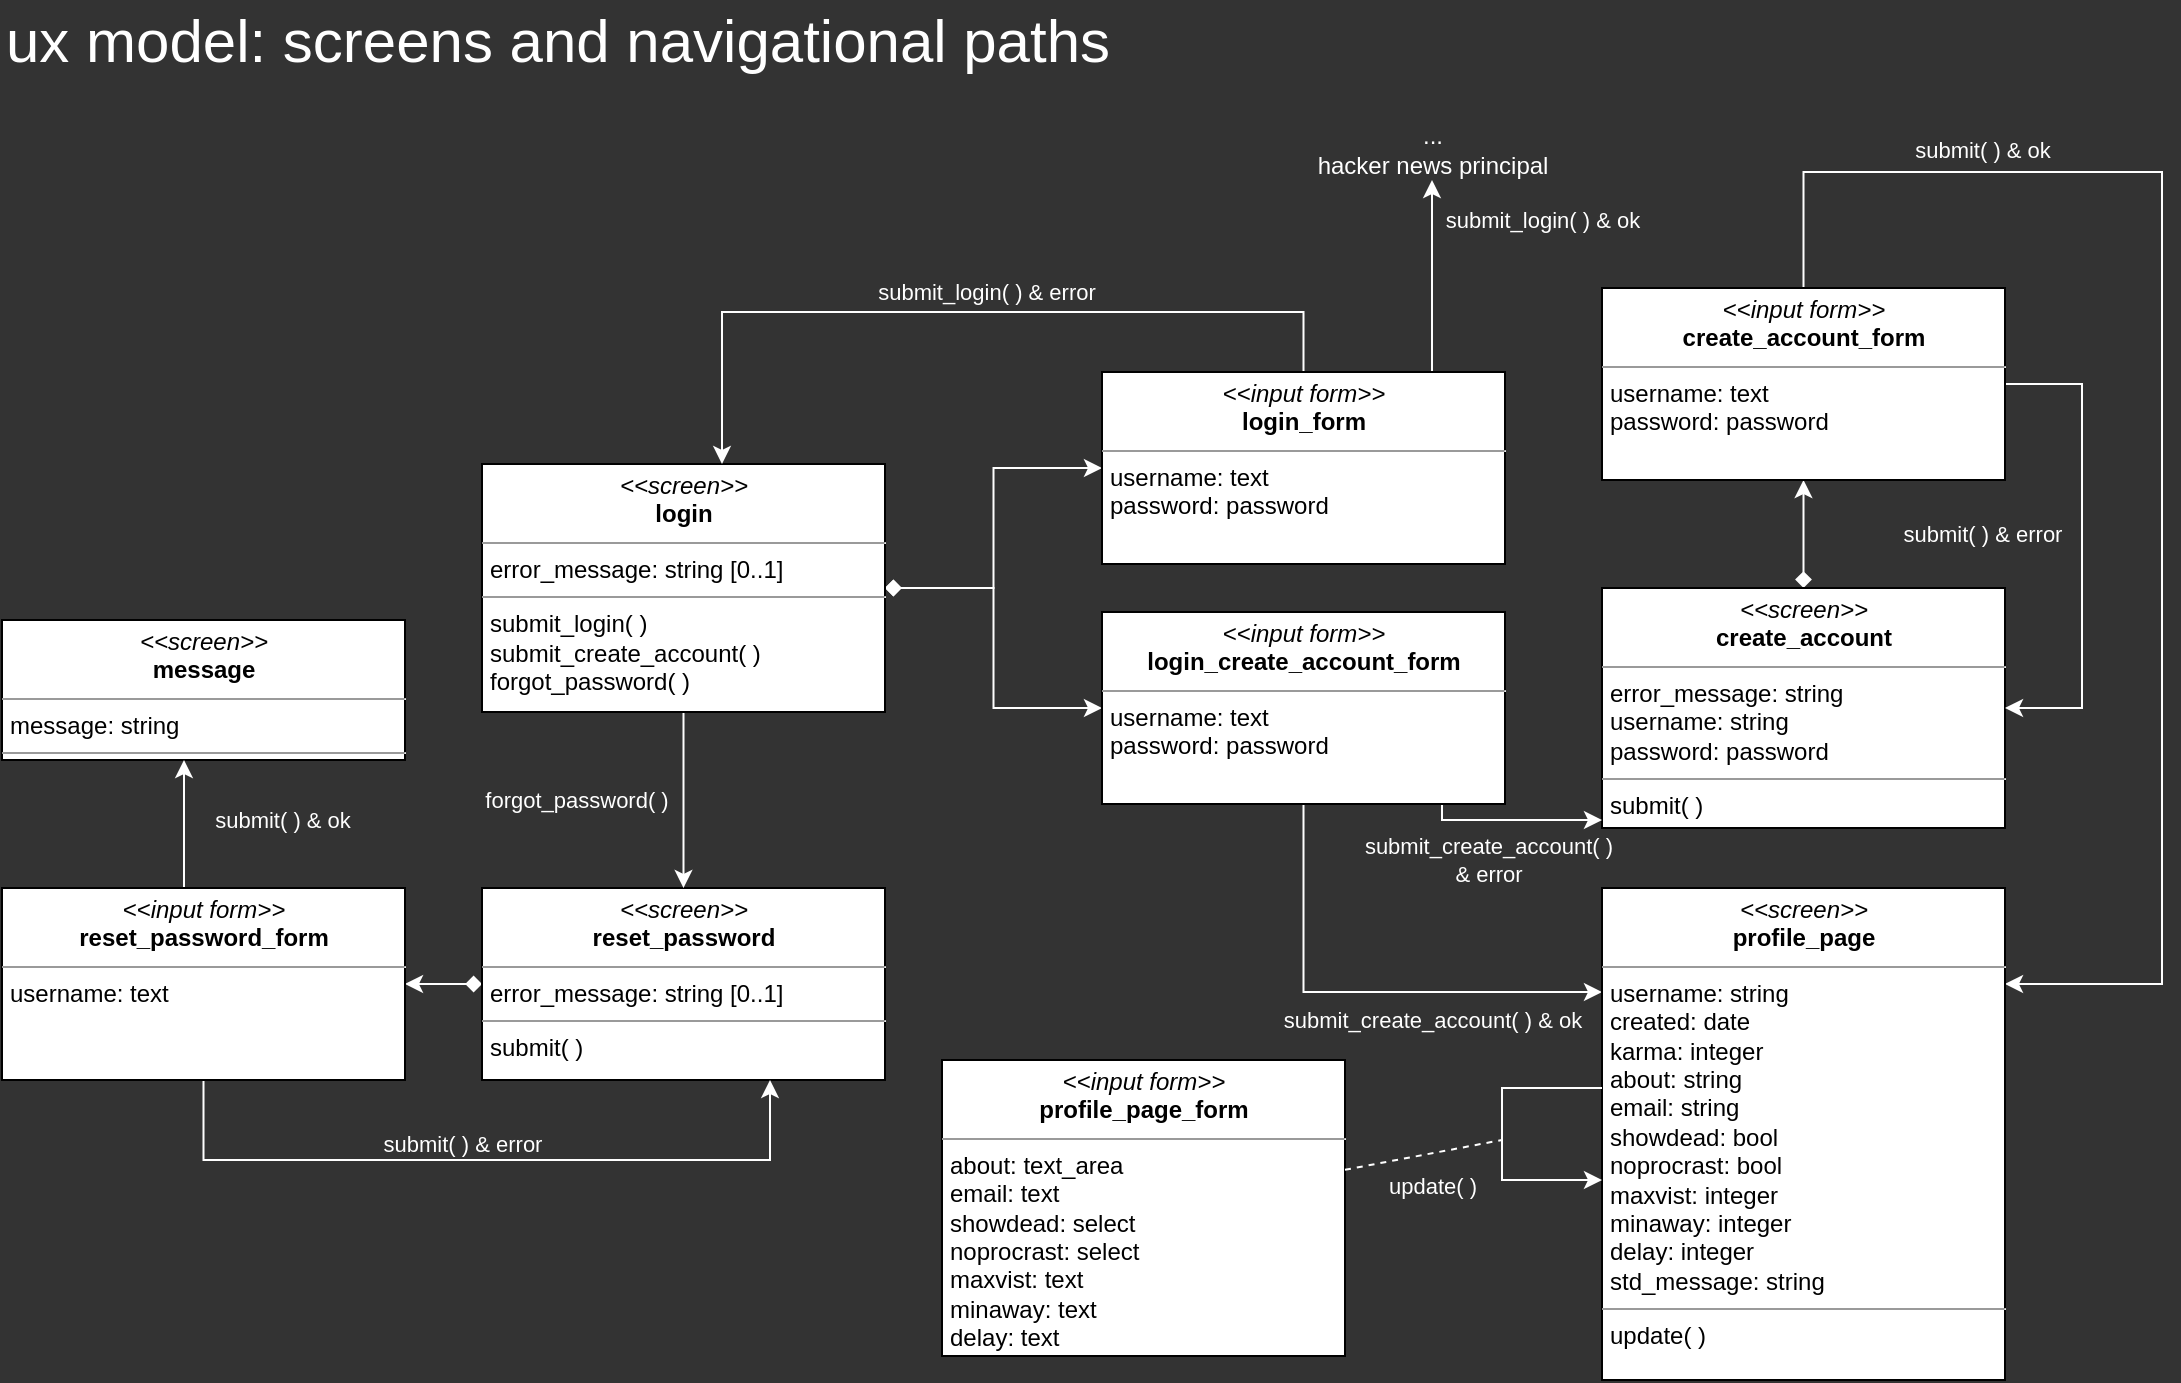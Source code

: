 <mxfile version="13.0.1" type="google" pages="4"><diagram id="YpinYapMWC39HwfZv8IT" name="ux model: screens and navigational paths"><mxGraphModel dx="1426" dy="809" grid="0" gridSize="10" guides="1" tooltips="1" connect="1" arrows="1" fold="1" page="1" pageScale="1" pageWidth="1169" pageHeight="827" background="#333333" math="0" shadow="0"><root><mxCell id="nGhzZmRZIDBv9t37gtDJ-0"/><mxCell id="nGhzZmRZIDBv9t37gtDJ-1" parent="nGhzZmRZIDBv9t37gtDJ-0"/><mxCell id="0vBukIdXai0lJWsw1Z0E-0" value="ux model: screens and navigational paths" style="text;html=1;resizable=0;points=[];autosize=1;align=left;verticalAlign=top;spacingTop=-4;fontColor=#FFFFFF;fontSize=30;" vertex="1" parent="nGhzZmRZIDBv9t37gtDJ-1"><mxGeometry x="40" y="40" width="240" height="20" as="geometry"/></mxCell><mxCell id="0vBukIdXai0lJWsw1Z0E-32" style="edgeStyle=orthogonalEdgeStyle;rounded=0;orthogonalLoop=1;jettySize=auto;html=1;labelBackgroundColor=none;endArrow=classic;endFill=1;strokeColor=#FFFFFF;fontColor=#FFFFFF;" edge="1" parent="nGhzZmRZIDBv9t37gtDJ-1" target="0vBukIdXai0lJWsw1Z0E-43"><mxGeometry relative="1" as="geometry"><Array as="points"><mxPoint x="1300" y="345"/><mxPoint x="1300" y="505"/></Array><mxPoint x="1360.0" y="345.0" as="sourcePoint"/></mxGeometry></mxCell><mxCell id="0vBukIdXai0lJWsw1Z0E-77" style="edgeStyle=orthogonalEdgeStyle;rounded=0;orthogonalLoop=1;jettySize=auto;html=1;startArrow=diamond;startFill=1;strokeColor=#FFFFFF;fontColor=#FFFFFF;" edge="1" parent="nGhzZmRZIDBv9t37gtDJ-1" source="0vBukIdXai0lJWsw1Z0E-55" target="0vBukIdXai0lJWsw1Z0E-76"><mxGeometry relative="1" as="geometry"/></mxCell><mxCell id="0vBukIdXai0lJWsw1Z0E-55" value="&lt;p style=&quot;margin: 0px ; margin-top: 4px ; text-align: center&quot;&gt;&lt;i&gt;&amp;lt;&amp;lt;screen&amp;gt;&amp;gt;&lt;/i&gt;&lt;br&gt;&lt;b&gt;reset_password&lt;/b&gt;&lt;/p&gt;&lt;hr size=&quot;1&quot;&gt;&lt;p style=&quot;margin: 0px ; margin-left: 4px&quot;&gt;&lt;/p&gt;&lt;p style=&quot;margin: 0px ; margin-left: 4px&quot;&gt;error_message: string [0..1]&lt;/p&gt;&lt;hr size=&quot;1&quot;&gt;&lt;p style=&quot;margin: 0px 0px 0px 4px&quot;&gt;&lt;/p&gt;&lt;p style=&quot;margin: 0px 0px 0px 4px&quot;&gt;submit( )&lt;br&gt;&lt;/p&gt;" style="verticalAlign=top;align=left;overflow=fill;fontSize=12;fontFamily=Helvetica;html=1;" vertex="1" parent="nGhzZmRZIDBv9t37gtDJ-1"><mxGeometry x="280" y="484" width="201.5" height="96" as="geometry"/></mxCell><mxCell id="0vBukIdXai0lJWsw1Z0E-63" style="edgeStyle=orthogonalEdgeStyle;rounded=0;orthogonalLoop=1;jettySize=auto;html=1;strokeColor=#FFFFFF;startArrow=diamond;startFill=1;" edge="1" parent="nGhzZmRZIDBv9t37gtDJ-1" source="0vBukIdXai0lJWsw1Z0E-56" target="0vBukIdXai0lJWsw1Z0E-60"><mxGeometry relative="1" as="geometry"/></mxCell><mxCell id="0vBukIdXai0lJWsw1Z0E-64" style="edgeStyle=orthogonalEdgeStyle;rounded=0;orthogonalLoop=1;jettySize=auto;html=1;startArrow=diamond;startFill=1;strokeColor=#FFFFFF;" edge="1" parent="nGhzZmRZIDBv9t37gtDJ-1" source="0vBukIdXai0lJWsw1Z0E-56" target="0vBukIdXai0lJWsw1Z0E-62"><mxGeometry relative="1" as="geometry"/></mxCell><mxCell id="0vBukIdXai0lJWsw1Z0E-70" style="edgeStyle=orthogonalEdgeStyle;rounded=0;orthogonalLoop=1;jettySize=auto;html=1;startArrow=none;startFill=0;strokeColor=#FFFFFF;fontColor=#FFFFFF;" edge="1" parent="nGhzZmRZIDBv9t37gtDJ-1" source="0vBukIdXai0lJWsw1Z0E-56" target="0vBukIdXai0lJWsw1Z0E-55"><mxGeometry relative="1" as="geometry"/></mxCell><mxCell id="0vBukIdXai0lJWsw1Z0E-71" value="forgot_password( )" style="edgeLabel;html=1;align=center;verticalAlign=middle;resizable=0;points=[];fontColor=#FFFFFF;labelBackgroundColor=none;" vertex="1" connectable="0" parent="0vBukIdXai0lJWsw1Z0E-70"><mxGeometry x="-0.016" relative="1" as="geometry"><mxPoint x="-53.75" as="offset"/></mxGeometry></mxCell><mxCell id="0vBukIdXai0lJWsw1Z0E-56" value="&lt;p style=&quot;margin: 0px ; margin-top: 4px ; text-align: center&quot;&gt;&lt;i&gt;&amp;lt;&amp;lt;screen&amp;gt;&amp;gt;&lt;/i&gt;&lt;br&gt;&lt;b&gt;login&lt;/b&gt;&lt;/p&gt;&lt;hr size=&quot;1&quot;&gt;&lt;p style=&quot;margin: 0px ; margin-left: 4px&quot;&gt;&lt;/p&gt;&lt;p style=&quot;margin: 0px ; margin-left: 4px&quot;&gt;error_message: string [0..1]&lt;/p&gt;&lt;hr size=&quot;1&quot;&gt;&lt;p style=&quot;margin: 0px 0px 0px 4px&quot;&gt;&lt;/p&gt;&lt;p style=&quot;margin: 0px 0px 0px 4px&quot;&gt;submit_login( )&lt;/p&gt;&lt;p style=&quot;margin: 0px 0px 0px 4px&quot;&gt;submit_create_account( )&lt;/p&gt;&lt;p style=&quot;margin: 0px 0px 0px 4px&quot;&gt;forgot_password( )&lt;br&gt;&lt;/p&gt;" style="verticalAlign=top;align=left;overflow=fill;fontSize=12;fontFamily=Helvetica;html=1;" vertex="1" parent="nGhzZmRZIDBv9t37gtDJ-1"><mxGeometry x="280" y="272" width="201.5" height="124" as="geometry"/></mxCell><mxCell id="0vBukIdXai0lJWsw1Z0E-57" value="&lt;p style=&quot;margin: 0px ; margin-top: 4px ; text-align: center&quot;&gt;&lt;i&gt;&amp;lt;&amp;lt;screen&amp;gt;&amp;gt;&lt;/i&gt;&lt;br&gt;&lt;b&gt;message&lt;/b&gt;&lt;/p&gt;&lt;hr size=&quot;1&quot;&gt;&lt;p style=&quot;margin: 0px ; margin-left: 4px&quot;&gt;&lt;/p&gt;&lt;p style=&quot;margin: 0px ; margin-left: 4px&quot;&gt;message: string&lt;br&gt;&lt;/p&gt;&lt;hr size=&quot;1&quot;&gt;&lt;p style=&quot;margin: 0px 0px 0px 4px&quot;&gt;&lt;br&gt;&lt;/p&gt;" style="verticalAlign=top;align=left;overflow=fill;fontSize=12;fontFamily=Helvetica;html=1;" vertex="1" parent="nGhzZmRZIDBv9t37gtDJ-1"><mxGeometry x="40" y="350" width="201.5" height="70" as="geometry"/></mxCell><mxCell id="0vBukIdXai0lJWsw1Z0E-84" style="edgeStyle=orthogonalEdgeStyle;rounded=0;orthogonalLoop=1;jettySize=auto;html=1;labelBackgroundColor=none;startArrow=diamond;startFill=1;endArrow=classic;endFill=1;strokeColor=#FFFFFF;fontColor=#FFFFFF;" edge="1" parent="nGhzZmRZIDBv9t37gtDJ-1" source="0vBukIdXai0lJWsw1Z0E-58" target="0vBukIdXai0lJWsw1Z0E-83"><mxGeometry relative="1" as="geometry"><Array as="points"><mxPoint x="941" y="436"/></Array></mxGeometry></mxCell><mxCell id="0vBukIdXai0lJWsw1Z0E-58" value="&lt;p style=&quot;margin: 0px ; margin-top: 4px ; text-align: center&quot;&gt;&lt;i&gt;&amp;lt;&amp;lt;screen&amp;gt;&amp;gt;&lt;/i&gt;&lt;br&gt;&lt;b&gt;create_account&lt;/b&gt;&lt;/p&gt;&lt;hr size=&quot;1&quot;&gt;&lt;p style=&quot;margin: 0px ; margin-left: 4px&quot;&gt;&lt;/p&gt;&lt;p style=&quot;margin: 0px ; margin-left: 4px&quot;&gt;error_message: string&lt;/p&gt;&lt;p style=&quot;margin: 0px ; margin-left: 4px&quot;&gt;username: string&lt;/p&gt;&lt;p style=&quot;margin: 0px ; margin-left: 4px&quot;&gt;password: password&lt;br&gt;&lt;/p&gt;&lt;hr size=&quot;1&quot;&gt;&lt;p style=&quot;margin: 0px 0px 0px 4px&quot;&gt;&lt;/p&gt;&lt;p style=&quot;margin: 0px 0px 0px 4px&quot;&gt;submit( )&lt;br&gt;&lt;/p&gt;" style="verticalAlign=top;align=left;overflow=fill;fontSize=12;fontFamily=Helvetica;html=1;" vertex="1" parent="nGhzZmRZIDBv9t37gtDJ-1"><mxGeometry x="840" y="334" width="201.5" height="120" as="geometry"/></mxCell><mxCell id="0vBukIdXai0lJWsw1Z0E-65" style="edgeStyle=orthogonalEdgeStyle;rounded=0;orthogonalLoop=1;jettySize=auto;html=1;startArrow=none;startFill=0;strokeColor=#FFFFFF;" edge="1" parent="nGhzZmRZIDBv9t37gtDJ-1" source="0vBukIdXai0lJWsw1Z0E-60" target="0vBukIdXai0lJWsw1Z0E-56"><mxGeometry relative="1" as="geometry"><Array as="points"><mxPoint x="691" y="196"/><mxPoint x="400" y="196"/></Array></mxGeometry></mxCell><mxCell id="0vBukIdXai0lJWsw1Z0E-66" value="submit_login( ) &amp;amp; error" style="edgeLabel;html=1;align=center;verticalAlign=middle;resizable=0;points=[];labelBackgroundColor=none;fontColor=#FFFFFF;" vertex="1" connectable="0" parent="0vBukIdXai0lJWsw1Z0E-65"><mxGeometry x="-0.046" y="1" relative="1" as="geometry"><mxPoint y="-11" as="offset"/></mxGeometry></mxCell><mxCell id="0vBukIdXai0lJWsw1Z0E-67" style="edgeStyle=orthogonalEdgeStyle;rounded=0;orthogonalLoop=1;jettySize=auto;html=1;startArrow=none;startFill=0;strokeColor=#FFFFFF;fontColor=#FFFFFF;" edge="1" parent="nGhzZmRZIDBv9t37gtDJ-1" source="0vBukIdXai0lJWsw1Z0E-60" target="0vBukIdXai0lJWsw1Z0E-68"><mxGeometry relative="1" as="geometry"><mxPoint x="847" y="166" as="targetPoint"/><Array as="points"><mxPoint x="755" y="190"/><mxPoint x="755" y="190"/></Array></mxGeometry></mxCell><mxCell id="0vBukIdXai0lJWsw1Z0E-69" value="submit_login( ) &amp;amp; ok" style="edgeLabel;html=1;align=center;verticalAlign=middle;resizable=0;points=[];fontColor=#FFFFFF;labelBackgroundColor=none;" vertex="1" connectable="0" parent="0vBukIdXai0lJWsw1Z0E-67"><mxGeometry x="-0.663" y="-1" relative="1" as="geometry"><mxPoint x="54" y="-60" as="offset"/></mxGeometry></mxCell><mxCell id="0vBukIdXai0lJWsw1Z0E-60" value="&lt;p style=&quot;margin: 0px ; margin-top: 4px ; text-align: center&quot;&gt;&lt;i&gt;&amp;lt;&amp;lt;input form&amp;gt;&amp;gt;&lt;/i&gt;&lt;br&gt;&lt;b&gt;login_form&lt;/b&gt;&lt;/p&gt;&lt;hr size=&quot;1&quot;&gt;&lt;p style=&quot;margin: 0px ; margin-left: 4px&quot;&gt;&lt;/p&gt;&lt;p style=&quot;margin: 0px ; margin-left: 4px&quot;&gt;&lt;/p&gt;&lt;p style=&quot;margin: 0px 0px 0px 4px&quot;&gt;&lt;/p&gt;&lt;p style=&quot;margin: 0px 0px 0px 4px&quot;&gt;username: text&lt;/p&gt;&lt;p style=&quot;margin: 0px 0px 0px 4px&quot;&gt;password: password&lt;/p&gt;" style="verticalAlign=top;align=left;overflow=fill;fontSize=12;fontFamily=Helvetica;html=1;" vertex="1" parent="nGhzZmRZIDBv9t37gtDJ-1"><mxGeometry x="590" y="226" width="201.5" height="96" as="geometry"/></mxCell><mxCell id="0vBukIdXai0lJWsw1Z0E-72" style="edgeStyle=orthogonalEdgeStyle;rounded=0;orthogonalLoop=1;jettySize=auto;html=1;startArrow=none;startFill=0;strokeColor=#FFFFFF;fontColor=#FFFFFF;" edge="1" parent="nGhzZmRZIDBv9t37gtDJ-1" source="0vBukIdXai0lJWsw1Z0E-62" target="0vBukIdXai0lJWsw1Z0E-58"><mxGeometry relative="1" as="geometry"><Array as="points"><mxPoint x="760" y="450"/></Array></mxGeometry></mxCell><mxCell id="0vBukIdXai0lJWsw1Z0E-73" value="&lt;div&gt;submit_create_account( ) &lt;br&gt;&lt;/div&gt;&lt;div&gt;&amp;amp; error&lt;/div&gt;" style="edgeLabel;html=1;align=center;verticalAlign=middle;resizable=0;points=[];fontColor=#FFFFFF;labelBackgroundColor=none;" vertex="1" connectable="0" parent="0vBukIdXai0lJWsw1Z0E-72"><mxGeometry x="-0.119" relative="1" as="geometry"><mxPoint x="-8.5" y="20" as="offset"/></mxGeometry></mxCell><mxCell id="0vBukIdXai0lJWsw1Z0E-74" style="edgeStyle=orthogonalEdgeStyle;rounded=0;orthogonalLoop=1;jettySize=auto;html=1;startArrow=none;startFill=0;strokeColor=#FFFFFF;fontColor=#FFFFFF;" edge="1" parent="nGhzZmRZIDBv9t37gtDJ-1" source="0vBukIdXai0lJWsw1Z0E-62" target="VeSk7tGB2GqSXkNpw8aD-1"><mxGeometry relative="1" as="geometry"><mxPoint x="730" y="540" as="targetPoint"/><Array as="points"><mxPoint x="691" y="536"/></Array></mxGeometry></mxCell><mxCell id="0vBukIdXai0lJWsw1Z0E-75" value="submit_create_account( ) &amp;amp; ok" style="edgeLabel;html=1;align=center;verticalAlign=middle;resizable=0;points=[];fontColor=#FFFFFF;labelBackgroundColor=none;" vertex="1" connectable="0" parent="0vBukIdXai0lJWsw1Z0E-74"><mxGeometry x="0.38" y="-1" relative="1" as="geometry"><mxPoint x="-9.8" y="13" as="offset"/></mxGeometry></mxCell><mxCell id="0vBukIdXai0lJWsw1Z0E-62" value="&lt;p style=&quot;margin: 0px ; margin-top: 4px ; text-align: center&quot;&gt;&lt;i&gt;&amp;lt;&amp;lt;input form&amp;gt;&amp;gt;&lt;/i&gt;&lt;br&gt;&lt;b&gt;login_create_account_form&lt;/b&gt;&lt;/p&gt;&lt;hr size=&quot;1&quot;&gt;&lt;p style=&quot;margin: 0px ; margin-left: 4px&quot;&gt;&lt;/p&gt;&lt;p style=&quot;margin: 0px ; margin-left: 4px&quot;&gt;&lt;/p&gt;&lt;p style=&quot;margin: 0px 0px 0px 4px&quot;&gt;&lt;/p&gt;&lt;p style=&quot;margin: 0px 0px 0px 4px&quot;&gt;username: text&lt;/p&gt;&lt;p style=&quot;margin: 0px 0px 0px 4px&quot;&gt;password: password&lt;/p&gt;" style="verticalAlign=top;align=left;overflow=fill;fontSize=12;fontFamily=Helvetica;html=1;" vertex="1" parent="nGhzZmRZIDBv9t37gtDJ-1"><mxGeometry x="590" y="346" width="201.5" height="96" as="geometry"/></mxCell><mxCell id="0vBukIdXai0lJWsw1Z0E-68" value="&lt;div&gt;...&lt;/div&gt;&lt;div&gt;hacker news principal&lt;/div&gt;" style="text;html=1;align=center;verticalAlign=middle;resizable=0;points=[];autosize=1;fontColor=#FFFFFF;" vertex="1" parent="nGhzZmRZIDBv9t37gtDJ-1"><mxGeometry x="690" y="100" width="130" height="30" as="geometry"/></mxCell><mxCell id="0vBukIdXai0lJWsw1Z0E-79" style="edgeStyle=orthogonalEdgeStyle;rounded=0;orthogonalLoop=1;jettySize=auto;html=1;startArrow=none;startFill=0;endArrow=classic;endFill=1;strokeColor=#FFFFFF;fontColor=#FFFFFF;" edge="1" parent="nGhzZmRZIDBv9t37gtDJ-1" source="0vBukIdXai0lJWsw1Z0E-76" target="0vBukIdXai0lJWsw1Z0E-55"><mxGeometry relative="1" as="geometry"><Array as="points"><mxPoint x="141" y="620"/><mxPoint x="424" y="620"/></Array></mxGeometry></mxCell><mxCell id="0vBukIdXai0lJWsw1Z0E-80" value="submit( ) &amp;amp; error" style="edgeLabel;html=1;align=center;verticalAlign=middle;resizable=0;points=[];fontColor=#FFFFFF;labelBackgroundColor=none;" vertex="1" connectable="0" parent="0vBukIdXai0lJWsw1Z0E-79"><mxGeometry x="-0.127" y="-2" relative="1" as="geometry"><mxPoint x="10.62" y="-10" as="offset"/></mxGeometry></mxCell><mxCell id="0vBukIdXai0lJWsw1Z0E-81" value="submit( ) &amp;amp; ok" style="edgeStyle=orthogonalEdgeStyle;rounded=0;orthogonalLoop=1;jettySize=auto;html=1;startArrow=none;startFill=0;endArrow=classic;endFill=1;strokeColor=#FFFFFF;fontColor=#FFFFFF;labelBackgroundColor=none;" edge="1" parent="nGhzZmRZIDBv9t37gtDJ-1" source="0vBukIdXai0lJWsw1Z0E-76" target="0vBukIdXai0lJWsw1Z0E-57"><mxGeometry x="0.062" y="-49" relative="1" as="geometry"><Array as="points"><mxPoint x="131" y="470"/><mxPoint x="131" y="470"/></Array><mxPoint as="offset"/></mxGeometry></mxCell><mxCell id="0vBukIdXai0lJWsw1Z0E-76" value="&lt;p style=&quot;margin: 0px ; margin-top: 4px ; text-align: center&quot;&gt;&lt;i&gt;&amp;lt;&amp;lt;input form&amp;gt;&amp;gt;&lt;/i&gt;&lt;br&gt;&lt;b&gt;reset_password_form&lt;/b&gt;&lt;/p&gt;&lt;hr size=&quot;1&quot;&gt;&lt;p style=&quot;margin: 0px ; margin-left: 4px&quot;&gt;&lt;/p&gt;&lt;p style=&quot;margin: 0px ; margin-left: 4px&quot;&gt;&lt;/p&gt;&lt;p style=&quot;margin: 0px 0px 0px 4px&quot;&gt;&lt;/p&gt;&lt;p style=&quot;margin: 0px 0px 0px 4px&quot;&gt;username: text&lt;br&gt;&lt;/p&gt;" style="verticalAlign=top;align=left;overflow=fill;fontSize=12;fontFamily=Helvetica;html=1;" vertex="1" parent="nGhzZmRZIDBv9t37gtDJ-1"><mxGeometry x="40" y="484" width="201.5" height="96" as="geometry"/></mxCell><mxCell id="0vBukIdXai0lJWsw1Z0E-86" value="submit( ) &amp;amp; error" style="edgeStyle=orthogonalEdgeStyle;rounded=0;orthogonalLoop=1;jettySize=auto;html=1;labelBackgroundColor=none;startArrow=none;startFill=0;endArrow=classic;endFill=1;strokeColor=#FFFFFF;fontColor=#FFFFFF;" edge="1" parent="nGhzZmRZIDBv9t37gtDJ-1" source="0vBukIdXai0lJWsw1Z0E-83" target="0vBukIdXai0lJWsw1Z0E-58"><mxGeometry x="-0.059" y="-50" relative="1" as="geometry"><Array as="points"><mxPoint x="1080" y="232"/><mxPoint x="1080" y="394"/></Array><mxPoint y="1" as="offset"/></mxGeometry></mxCell><mxCell id="0vBukIdXai0lJWsw1Z0E-87" style="edgeStyle=orthogonalEdgeStyle;rounded=0;orthogonalLoop=1;jettySize=auto;html=1;labelBackgroundColor=none;startArrow=none;startFill=0;endArrow=classic;endFill=1;strokeColor=#FFFFFF;fontColor=#FFFFFF;" edge="1" parent="nGhzZmRZIDBv9t37gtDJ-1" source="0vBukIdXai0lJWsw1Z0E-83" target="VeSk7tGB2GqSXkNpw8aD-1"><mxGeometry relative="1" as="geometry"><mxPoint x="1041.5" y="532" as="targetPoint"/><Array as="points"><mxPoint x="941" y="126"/><mxPoint x="1120" y="126"/><mxPoint x="1120" y="532"/></Array></mxGeometry></mxCell><mxCell id="0vBukIdXai0lJWsw1Z0E-88" value="submit( ) &amp;amp; ok" style="edgeLabel;html=1;align=center;verticalAlign=middle;resizable=0;points=[];fontColor=#FFFFFF;labelBackgroundColor=none;" vertex="1" connectable="0" parent="0vBukIdXai0lJWsw1Z0E-87"><mxGeometry x="-0.692" y="-1" relative="1" as="geometry"><mxPoint x="36.2" y="-12" as="offset"/></mxGeometry></mxCell><mxCell id="0vBukIdXai0lJWsw1Z0E-83" value="&lt;p style=&quot;margin: 0px ; margin-top: 4px ; text-align: center&quot;&gt;&lt;i&gt;&amp;lt;&amp;lt;input form&amp;gt;&amp;gt;&lt;/i&gt;&lt;br&gt;&lt;b&gt;create_account_form&lt;/b&gt;&lt;/p&gt;&lt;hr size=&quot;1&quot;&gt;&lt;p style=&quot;margin: 0px ; margin-left: 4px&quot;&gt;&lt;/p&gt;&lt;p style=&quot;margin: 0px ; margin-left: 4px&quot;&gt;&lt;/p&gt;&lt;p style=&quot;margin: 0px 0px 0px 4px&quot;&gt;&lt;/p&gt;&lt;p style=&quot;margin: 0px 0px 0px 4px&quot;&gt;username: text&lt;/p&gt;&lt;p style=&quot;margin: 0px 0px 0px 4px&quot;&gt;password: password&lt;/p&gt;" style="verticalAlign=top;align=left;overflow=fill;fontSize=12;fontFamily=Helvetica;html=1;" vertex="1" parent="nGhzZmRZIDBv9t37gtDJ-1"><mxGeometry x="840" y="184" width="201.5" height="96" as="geometry"/></mxCell><mxCell id="VeSk7tGB2GqSXkNpw8aD-1" value="&lt;p style=&quot;margin: 0px ; margin-top: 4px ; text-align: center&quot;&gt;&lt;i&gt;&amp;lt;&amp;lt;screen&amp;gt;&amp;gt;&lt;/i&gt;&lt;br&gt;&lt;b&gt;profile_page&lt;/b&gt;&lt;/p&gt;&lt;hr size=&quot;1&quot;&gt;&lt;p style=&quot;margin: 0px ; margin-left: 4px&quot;&gt;&lt;/p&gt;&lt;p style=&quot;margin: 0px ; margin-left: 4px&quot;&gt;username: string&lt;/p&gt;&lt;p style=&quot;margin: 0px ; margin-left: 4px&quot;&gt;created: date&lt;/p&gt;&lt;p style=&quot;margin: 0px ; margin-left: 4px&quot;&gt;karma: integer&lt;br&gt;&lt;/p&gt;&lt;p style=&quot;margin: 0px ; margin-left: 4px&quot;&gt;about: string&lt;/p&gt;&lt;p style=&quot;margin: 0px ; margin-left: 4px&quot;&gt;email: string&lt;/p&gt;&lt;p style=&quot;margin: 0px ; margin-left: 4px&quot;&gt;showdead: bool&lt;/p&gt;&lt;p style=&quot;margin: 0px ; margin-left: 4px&quot;&gt;noprocrast: bool&lt;/p&gt;&lt;p style=&quot;margin: 0px ; margin-left: 4px&quot;&gt;maxvist: integer&lt;/p&gt;&lt;p style=&quot;margin: 0px ; margin-left: 4px&quot;&gt;minaway: integer&lt;/p&gt;&lt;p style=&quot;margin: 0px ; margin-left: 4px&quot;&gt;delay: integer&lt;/p&gt;&lt;p style=&quot;margin: 0px ; margin-left: 4px&quot;&gt;std_message: string&lt;br&gt;&lt;/p&gt;&lt;hr size=&quot;1&quot;&gt;&lt;p style=&quot;margin: 0px 0px 0px 4px&quot;&gt;&lt;/p&gt;&lt;p style=&quot;margin: 0px 0px 0px 4px&quot;&gt;update( )&lt;br&gt;&lt;/p&gt;" style="verticalAlign=top;align=left;overflow=fill;fontSize=12;fontFamily=Helvetica;html=1;" vertex="1" parent="nGhzZmRZIDBv9t37gtDJ-1"><mxGeometry x="840" y="484" width="201.5" height="246" as="geometry"/></mxCell><mxCell id="VeSk7tGB2GqSXkNpw8aD-2" value="&lt;p style=&quot;margin: 0px ; margin-top: 4px ; text-align: center&quot;&gt;&lt;i&gt;&amp;lt;&amp;lt;input form&amp;gt;&amp;gt;&lt;/i&gt;&lt;br&gt;&lt;b&gt;&lt;b&gt;profile_page&lt;/b&gt;_form&lt;/b&gt;&lt;/p&gt;&lt;hr size=&quot;1&quot;&gt;&lt;p style=&quot;margin: 0px ; margin-left: 4px&quot;&gt;&lt;/p&gt;&lt;p style=&quot;margin: 0px ; margin-left: 4px&quot;&gt;about: text_area&lt;br&gt;&lt;/p&gt;&lt;p style=&quot;margin: 0px ; margin-left: 4px&quot;&gt;email: text&lt;/p&gt;&lt;p style=&quot;margin: 0px ; margin-left: 4px&quot;&gt;showdead: select&lt;/p&gt;&lt;p style=&quot;margin: 0px ; margin-left: 4px&quot;&gt;noprocrast: select&lt;/p&gt;&lt;p style=&quot;margin: 0px ; margin-left: 4px&quot;&gt;maxvist: text&lt;/p&gt;&lt;p style=&quot;margin: 0px ; margin-left: 4px&quot;&gt;minaway: text&lt;/p&gt;&lt;p style=&quot;margin: 0px ; margin-left: 4px&quot;&gt;delay: text&lt;/p&gt;" style="verticalAlign=top;align=left;overflow=fill;fontSize=12;fontFamily=Helvetica;html=1;" vertex="1" parent="nGhzZmRZIDBv9t37gtDJ-1"><mxGeometry x="510" y="570" width="201.5" height="148" as="geometry"/></mxCell><mxCell id="VeSk7tGB2GqSXkNpw8aD-3" style="edgeStyle=orthogonalEdgeStyle;rounded=0;orthogonalLoop=1;jettySize=auto;html=1;labelBackgroundColor=none;startArrow=none;startFill=0;endArrow=classic;endFill=1;strokeColor=#FFFFFF;fontColor=#FFFFFF;" edge="1" parent="nGhzZmRZIDBv9t37gtDJ-1" source="VeSk7tGB2GqSXkNpw8aD-1" target="VeSk7tGB2GqSXkNpw8aD-1"><mxGeometry relative="1" as="geometry"><Array as="points"><mxPoint x="790" y="630"/></Array></mxGeometry></mxCell><mxCell id="VeSk7tGB2GqSXkNpw8aD-4" value="update( )" style="edgeLabel;html=1;align=center;verticalAlign=middle;resizable=0;points=[];fontColor=#FFFFFF;labelBackgroundColor=none;" vertex="1" connectable="0" parent="VeSk7tGB2GqSXkNpw8aD-3"><mxGeometry x="0.23" y="3" relative="1" as="geometry"><mxPoint x="-38" y="9" as="offset"/></mxGeometry></mxCell><mxCell id="VeSk7tGB2GqSXkNpw8aD-5" value="" style="endArrow=none;dashed=1;html=1;labelBackgroundColor=none;strokeColor=#FFFFFF;fontColor=#FFFFFF;" edge="1" parent="nGhzZmRZIDBv9t37gtDJ-1" source="VeSk7tGB2GqSXkNpw8aD-2"><mxGeometry width="50" height="50" relative="1" as="geometry"><mxPoint x="560" y="778" as="sourcePoint"/><mxPoint x="790" y="610" as="targetPoint"/></mxGeometry></mxCell></root></mxGraphModel></diagram><diagram name="ux model: storyboard sequence" id="W7o0O0RujMN7UM9_5qUz"><mxGraphModel dx="1426" dy="226" grid="0" gridSize="10" guides="1" tooltips="1" connect="1" arrows="1" fold="1" page="1" pageScale="1" pageWidth="827" pageHeight="583" background="#333333" math="0" shadow="0"><root><mxCell id="awhXWvO0gSfFe5sX8qY3-0"/><mxCell id="awhXWvO0gSfFe5sX8qY3-1" parent="awhXWvO0gSfFe5sX8qY3-0"/><mxCell id="awhXWvO0gSfFe5sX8qY3-3" style="edgeStyle=orthogonalEdgeStyle;rounded=0;orthogonalLoop=1;jettySize=auto;html=1;labelBackgroundColor=none;endArrow=classic;endFill=1;strokeColor=#FFFFFF;fontColor=#FFFFFF;" edge="1" parent="awhXWvO0gSfFe5sX8qY3-1"><mxGeometry relative="1" as="geometry"><Array as="points"><mxPoint x="1300" y="345"/><mxPoint x="1300" y="505"/></Array><mxPoint x="1360.0" y="345.0" as="sourcePoint"/></mxGeometry></mxCell><mxCell id="awhXWvO0gSfFe5sX8qY3-38" value="ux model: storyboard sequence" style="text;html=1;resizable=0;points=[];autosize=1;align=left;verticalAlign=top;spacingTop=-4;fontColor=#FFFFFF;fontSize=30;" vertex="1" parent="awhXWvO0gSfFe5sX8qY3-1"><mxGeometry x="50" y="670" width="430" height="40" as="geometry"/></mxCell><mxCell id="awhXWvO0gSfFe5sX8qY3-42" value=":user" style="shape=umlActor;verticalLabelPosition=top;labelBackgroundColor=none;verticalAlign=bottom;html=1;fontSize=10;fontColor=#FFFFFF;strokeColor=#FFFFFF;align=center;labelPosition=center;" vertex="1" parent="awhXWvO0gSfFe5sX8qY3-1"><mxGeometry x="50" y="761" width="40" height="80" as="geometry"/></mxCell><mxCell id="awhXWvO0gSfFe5sX8qY3-43" value="" style="endArrow=none;dashed=1;html=1;labelBackgroundColor=none;strokeColor=#FFFFFF;fontSize=30;fontColor=#FFFFFF;" edge="1" parent="awhXWvO0gSfFe5sX8qY3-1" target="awhXWvO0gSfFe5sX8qY3-42" source="xJNSgg8TlJqcWzlsxvXc-0"><mxGeometry width="50" height="50" relative="1" as="geometry"><mxPoint x="70" y="1061" as="sourcePoint"/><mxPoint x="120" y="881" as="targetPoint"/></mxGeometry></mxCell><mxCell id="awhXWvO0gSfFe5sX8qY3-74" value=" Un nou usuari entra a la pàgina &lt;b&gt;&lt;i&gt;Login &lt;/i&gt;&lt;/b&gt;i des d’aquí crea un compte nou sense errors. Després afegeix el seu email i una descripció (&quot;about&quot;) al seu &lt;b&gt;&lt;i&gt;Profile&lt;/i&gt;&lt;/b&gt;." style="text;html=1;align=center;verticalAlign=middle;resizable=0;points=[];autosize=1;fontSize=10;fontColor=#FFFFFF;" vertex="1" parent="awhXWvO0gSfFe5sX8qY3-1"><mxGeometry x="50" y="716" width="697" height="16" as="geometry"/></mxCell><mxCell id="xJNSgg8TlJqcWzlsxvXc-0" value="" style="html=1;points=[];perimeter=orthogonalPerimeter;labelBackgroundColor=none;fontSize=10;" vertex="1" parent="awhXWvO0gSfFe5sX8qY3-1"><mxGeometry x="65" y="858" width="10" height="173" as="geometry"/></mxCell><mxCell id="RcKHzKqeFfBEP3cbc1Hr-0" value="&lt;p style=&quot;margin: 0px ; margin-top: 4px ; text-align: center&quot;&gt;&lt;i&gt;&amp;lt;&amp;lt;screen&amp;gt;&amp;gt;&lt;/i&gt;&lt;br&gt;&lt;b&gt;:login&lt;/b&gt;&lt;/p&gt;&lt;hr size=&quot;1&quot;&gt;" style="verticalAlign=top;align=left;overflow=fill;fontSize=12;fontFamily=Helvetica;html=1;" vertex="1" parent="awhXWvO0gSfFe5sX8qY3-1"><mxGeometry x="246" y="815" width="120" height="39" as="geometry"/></mxCell><mxCell id="1vN-kFremhRZp2fKXZRG-5" value="" style="endArrow=none;dashed=1;html=1;labelBackgroundColor=none;strokeColor=#FFFFFF;fontSize=30;fontColor=#FFFFFF;" edge="1" parent="awhXWvO0gSfFe5sX8qY3-1" source="1vN-kFremhRZp2fKXZRG-7"><mxGeometry width="50" height="50" relative="1" as="geometry"><mxPoint x="306" y="1175" as="sourcePoint"/><mxPoint x="306" y="855" as="targetPoint"/></mxGeometry></mxCell><mxCell id="1vN-kFremhRZp2fKXZRG-6" value="&lt;font style=&quot;font-size: 10px&quot;&gt;navigate( )&lt;/font&gt;" style="html=1;verticalAlign=bottom;endArrow=block;labelBackgroundColor=none;strokeColor=#FFFFFF;fontSize=15;fontColor=#FFFFFF;" edge="1" parent="awhXWvO0gSfFe5sX8qY3-1" target="1vN-kFremhRZp2fKXZRG-7"><mxGeometry relative="1" as="geometry"><mxPoint x="75" y="880" as="sourcePoint"/><mxPoint x="260" y="877" as="targetPoint"/><Array as="points"><mxPoint x="180" y="880"/></Array></mxGeometry></mxCell><mxCell id="1vN-kFremhRZp2fKXZRG-7" value="" style="html=1;points=[];perimeter=orthogonalPerimeter;labelBackgroundColor=none;strokeColor=#FFFFFF;fontSize=15;fontColor=#FFFFFF;" vertex="1" parent="awhXWvO0gSfFe5sX8qY3-1"><mxGeometry x="301" y="875" width="10" height="10" as="geometry"/></mxCell><mxCell id="1vN-kFremhRZp2fKXZRG-8" value="" style="endArrow=none;dashed=1;html=1;labelBackgroundColor=none;strokeColor=#FFFFFF;fontSize=30;fontColor=#FFFFFF;" edge="1" parent="awhXWvO0gSfFe5sX8qY3-1" source="L1qF6xfpYH9hNGw1qS-h-0" target="1vN-kFremhRZp2fKXZRG-7"><mxGeometry width="50" height="50" relative="1" as="geometry"><mxPoint x="306" y="905.5" as="sourcePoint"/><mxPoint x="306" y="855" as="targetPoint"/></mxGeometry></mxCell><mxCell id="1vN-kFremhRZp2fKXZRG-12" value="" style="endArrow=none;dashed=1;html=1;labelBackgroundColor=none;strokeColor=#FFFFFF;fontSize=30;fontColor=#FFFFFF;" edge="1" parent="awhXWvO0gSfFe5sX8qY3-1" source="1vN-kFremhRZp2fKXZRG-13" target="fCt-HDjp84OymQvlNJ1D-0"><mxGeometry width="50" height="50" relative="1" as="geometry"><mxPoint x="506" y="1025" as="sourcePoint"/><mxPoint x="506" y="855" as="targetPoint"/></mxGeometry></mxCell><mxCell id="1vN-kFremhRZp2fKXZRG-13" value="" style="html=1;points=[];perimeter=orthogonalPerimeter;labelBackgroundColor=none;strokeColor=#FFFFFF;fontSize=15;fontColor=#FFFFFF;" vertex="1" parent="awhXWvO0gSfFe5sX8qY3-1"><mxGeometry x="434" y="949.5" width="10" height="10" as="geometry"/></mxCell><mxCell id="1vN-kFremhRZp2fKXZRG-17" value="" style="endArrow=none;dashed=1;html=1;labelBackgroundColor=none;strokeColor=#FFFFFF;fontSize=30;fontColor=#FFFFFF;" edge="1" parent="awhXWvO0gSfFe5sX8qY3-1" source="1vN-kFremhRZp2fKXZRG-18" target="wdAJBO4NLB5jJ_0Fi3dv-0"><mxGeometry width="50" height="50" relative="1" as="geometry"><mxPoint x="577" y="1041" as="sourcePoint"/><mxPoint x="685.847" y="855" as="targetPoint"/></mxGeometry></mxCell><mxCell id="1vN-kFremhRZp2fKXZRG-24" value="&lt;font style=&quot;font-size: 10px&quot;&gt;/ fill form /&lt;/font&gt;" style="html=1;verticalAlign=bottom;endArrow=block;labelBackgroundColor=none;strokeColor=#FFFFFF;fontSize=15;fontColor=#FFFFFF;" edge="1" parent="awhXWvO0gSfFe5sX8qY3-1" source="xJNSgg8TlJqcWzlsxvXc-0" target="L1qF6xfpYH9hNGw1qS-h-0"><mxGeometry relative="1" as="geometry"><mxPoint x="75" y="996.4" as="sourcePoint"/><mxPoint x="670.6" y="996.4" as="targetPoint"/><Array as="points"><mxPoint x="230" y="911"/></Array></mxGeometry></mxCell><mxCell id="1vN-kFremhRZp2fKXZRG-25" value="&lt;font size=&quot;1&quot;&gt;submit/update( )&lt;/font&gt;" style="html=1;verticalAlign=bottom;endArrow=block;labelBackgroundColor=none;strokeColor=#FFFFFF;fontSize=15;fontColor=#FFFFFF;" edge="1" parent="awhXWvO0gSfFe5sX8qY3-1" source="xJNSgg8TlJqcWzlsxvXc-0" target="b-oc4SxHWma-cDoIfGu3-0"><mxGeometry x="0.476" y="-80" relative="1" as="geometry"><mxPoint x="80" y="996" as="sourcePoint"/><mxPoint x="660.6" y="1021.4" as="targetPoint"/><Array as="points"><mxPoint x="340" y="1006"/></Array><mxPoint x="-80" y="-80" as="offset"/></mxGeometry></mxCell><mxCell id="L1qF6xfpYH9hNGw1qS-h-0" value="" style="html=1;points=[];perimeter=orthogonalPerimeter;labelBackgroundColor=none;strokeColor=#FFFFFF;fontSize=15;fontColor=#FFFFFF;" vertex="1" parent="awhXWvO0gSfFe5sX8qY3-1"><mxGeometry x="301" y="905.5" width="10" height="10" as="geometry"/></mxCell><mxCell id="L1qF6xfpYH9hNGw1qS-h-2" value="" style="html=1;points=[];perimeter=orthogonalPerimeter;labelBackgroundColor=none;strokeColor=#FFFFFF;fontSize=15;fontColor=#FFFFFF;" vertex="1" parent="awhXWvO0gSfFe5sX8qY3-1"><mxGeometry x="301" y="939.5" width="10" height="10" as="geometry"/></mxCell><mxCell id="L1qF6xfpYH9hNGw1qS-h-3" value="" style="endArrow=none;dashed=1;html=1;labelBackgroundColor=none;strokeColor=#FFFFFF;fontSize=30;fontColor=#FFFFFF;" edge="1" parent="awhXWvO0gSfFe5sX8qY3-1" source="L1qF6xfpYH9hNGw1qS-h-2" target="L1qF6xfpYH9hNGw1qS-h-0"><mxGeometry width="50" height="50" relative="1" as="geometry"><mxPoint x="316" y="915.5" as="sourcePoint"/><mxPoint x="316" y="895" as="targetPoint"/></mxGeometry></mxCell><mxCell id="L1qF6xfpYH9hNGw1qS-h-4" value="&lt;font style=&quot;font-size: 10px&quot;&gt;submit_create_account( )&lt;/font&gt;" style="html=1;verticalAlign=bottom;endArrow=block;labelBackgroundColor=none;strokeColor=#FFFFFF;fontSize=15;fontColor=#FFFFFF;" edge="1" parent="awhXWvO0gSfFe5sX8qY3-1" source="xJNSgg8TlJqcWzlsxvXc-0" target="L1qF6xfpYH9hNGw1qS-h-2"><mxGeometry relative="1" as="geometry"><mxPoint x="120" y="961" as="sourcePoint"/><mxPoint x="311" y="921" as="targetPoint"/><Array as="points"/></mxGeometry></mxCell><mxCell id="fCt-HDjp84OymQvlNJ1D-0" value="&lt;p style=&quot;margin: 0px ; margin-top: 4px ; text-align: center&quot;&gt;&lt;i&gt;&amp;lt;&amp;lt;screen&amp;gt;&amp;gt;&lt;/i&gt;&lt;br&gt;&lt;b&gt;:profile_page&lt;/b&gt;&lt;/p&gt;&lt;hr size=&quot;1&quot;&gt;&lt;p style=&quot;margin: 0px ; margin-left: 4px&quot;&gt;&lt;/p&gt;" style="verticalAlign=top;align=left;overflow=fill;fontSize=12;fontFamily=Helvetica;html=1;" vertex="1" parent="awhXWvO0gSfFe5sX8qY3-1"><mxGeometry x="377" y="815" width="124" height="40" as="geometry"/></mxCell><mxCell id="fCt-HDjp84OymQvlNJ1D-2" value="navigate( )" style="html=1;verticalAlign=bottom;endArrow=block;labelBackgroundColor=none;strokeColor=#FFFFFF;fontSize=10;fontColor=#FFFFFF;" edge="1" parent="awhXWvO0gSfFe5sX8qY3-1" source="L1qF6xfpYH9hNGw1qS-h-2" target="1vN-kFremhRZp2fKXZRG-13"><mxGeometry relative="1" as="geometry"><mxPoint x="85" y="954.5" as="sourcePoint"/><mxPoint x="311" y="954.5" as="targetPoint"/><Array as="points"/></mxGeometry></mxCell><mxCell id="08zzIZTv7UdmuM3EzTPF-0" value="" style="html=1;points=[];perimeter=orthogonalPerimeter;labelBackgroundColor=none;strokeColor=#FFFFFF;fontSize=15;fontColor=#FFFFFF;" vertex="1" parent="awhXWvO0gSfFe5sX8qY3-1"><mxGeometry x="434" y="971" width="10" height="10" as="geometry"/></mxCell><mxCell id="08zzIZTv7UdmuM3EzTPF-1" value="" style="endArrow=none;dashed=1;html=1;labelBackgroundColor=none;strokeColor=#FFFFFF;fontSize=30;fontColor=#FFFFFF;" edge="1" parent="awhXWvO0gSfFe5sX8qY3-1" source="08zzIZTv7UdmuM3EzTPF-0" target="1vN-kFremhRZp2fKXZRG-13"><mxGeometry width="50" height="50" relative="1" as="geometry"><mxPoint x="316" y="949.5" as="sourcePoint"/><mxPoint x="316" y="925.5" as="targetPoint"/></mxGeometry></mxCell><mxCell id="08zzIZTv7UdmuM3EzTPF-2" value="&lt;font style=&quot;font-size: 10px&quot;&gt;/ fill form /&lt;/font&gt;" style="html=1;verticalAlign=bottom;endArrow=block;labelBackgroundColor=none;strokeColor=#FFFFFF;fontSize=15;fontColor=#FFFFFF;" edge="1" parent="awhXWvO0gSfFe5sX8qY3-1" source="xJNSgg8TlJqcWzlsxvXc-0" target="08zzIZTv7UdmuM3EzTPF-0"><mxGeometry relative="1" as="geometry"><mxPoint x="90" y="976" as="sourcePoint"/><mxPoint x="311" y="921" as="targetPoint"/><Array as="points"><mxPoint x="240" y="976"/></Array></mxGeometry></mxCell><mxCell id="b-oc4SxHWma-cDoIfGu3-0" value="" style="html=1;points=[];perimeter=orthogonalPerimeter;labelBackgroundColor=none;strokeColor=#FFFFFF;fontSize=15;fontColor=#FFFFFF;" vertex="1" parent="awhXWvO0gSfFe5sX8qY3-1"><mxGeometry x="434" y="1001" width="10" height="10" as="geometry"/></mxCell><mxCell id="b-oc4SxHWma-cDoIfGu3-1" value="" style="endArrow=none;dashed=1;html=1;labelBackgroundColor=none;strokeColor=#FFFFFF;fontSize=30;fontColor=#FFFFFF;" edge="1" parent="awhXWvO0gSfFe5sX8qY3-1" source="b-oc4SxHWma-cDoIfGu3-0" target="08zzIZTv7UdmuM3EzTPF-0"><mxGeometry width="50" height="50" relative="1" as="geometry"><mxPoint x="449" y="981" as="sourcePoint"/><mxPoint x="449" y="969.5" as="targetPoint"/></mxGeometry></mxCell><mxCell id="wdAJBO4NLB5jJ_0Fi3dv-0" value="&lt;p style=&quot;margin: 0px ; margin-top: 4px ; text-align: center&quot;&gt;&lt;i&gt;&amp;lt;&amp;lt;screen&amp;gt;&amp;gt;&lt;/i&gt;&lt;br&gt;&lt;b&gt;:profile_page&lt;/b&gt;&lt;/p&gt;&lt;hr size=&quot;1&quot;&gt;&lt;p style=&quot;margin: 0px ; margin-left: 4px&quot;&gt;&lt;/p&gt;" style="verticalAlign=top;align=left;overflow=fill;fontSize=12;fontFamily=Helvetica;html=1;" vertex="1" parent="awhXWvO0gSfFe5sX8qY3-1"><mxGeometry x="515" y="814.5" width="124" height="40" as="geometry"/></mxCell><mxCell id="1vN-kFremhRZp2fKXZRG-18" value="" style="html=1;points=[];perimeter=orthogonalPerimeter;labelBackgroundColor=none;strokeColor=#FFFFFF;fontSize=15;fontColor=#FFFFFF;" vertex="1" parent="awhXWvO0gSfFe5sX8qY3-1"><mxGeometry x="572" y="1011" width="10" height="10" as="geometry"/></mxCell><mxCell id="wdAJBO4NLB5jJ_0Fi3dv-2" value="navigate( )" style="html=1;verticalAlign=bottom;endArrow=block;labelBackgroundColor=none;strokeColor=#FFFFFF;fontSize=10;fontColor=#FFFFFF;" edge="1" parent="awhXWvO0gSfFe5sX8qY3-1" source="b-oc4SxHWma-cDoIfGu3-0" target="1vN-kFremhRZp2fKXZRG-18"><mxGeometry relative="1" as="geometry"><mxPoint x="321" y="959.5" as="sourcePoint"/><mxPoint x="444" y="959.5" as="targetPoint"/><Array as="points"/></mxGeometry></mxCell></root></mxGraphModel></diagram><diagram name="internal design: class diagram" id="_e8YB6KWRsiR0vtPGMOV"><mxGraphModel dx="2377" dy="1348" grid="1" gridSize="10" guides="1" tooltips="1" connect="1" arrows="1" fold="1" page="1" pageScale="1" pageWidth="2336" pageHeight="1654" background="#333333" math="0" shadow="0"><root><mxCell id="seH4xSz3Rw1n03eZIS38-0"/><mxCell id="seH4xSz3Rw1n03eZIS38-1" parent="seH4xSz3Rw1n03eZIS38-0"/><mxCell id="seH4xSz3Rw1n03eZIS38-2" style="edgeStyle=orthogonalEdgeStyle;rounded=0;orthogonalLoop=1;jettySize=auto;html=1;labelBackgroundColor=none;endArrow=classic;endFill=1;strokeColor=#FFFFFF;fontColor=#FFFFFF;" edge="1" parent="seH4xSz3Rw1n03eZIS38-1"><mxGeometry relative="1" as="geometry"><Array as="points"><mxPoint x="1300" y="345"/><mxPoint x="1300" y="505"/></Array><mxPoint x="1360.0" y="345.0" as="sourcePoint"/></mxGeometry></mxCell><mxCell id="seH4xSz3Rw1n03eZIS38-6" value=" Un nou usuari entra a la pàgina &lt;b&gt;&lt;i&gt;Login &lt;/i&gt;&lt;/b&gt;i des d’aquí crea un compte nou sense errors. Després afegeix el seu email i una descripció (&quot;about&quot;) al seu &lt;b&gt;&lt;i&gt;Profile&lt;/i&gt;&lt;/b&gt;." style="text;html=1;align=center;verticalAlign=middle;resizable=0;points=[];autosize=1;fontSize=10;fontColor=#FFFFFF;" vertex="1" parent="seH4xSz3Rw1n03eZIS38-1"><mxGeometry x="90" y="116" width="697" height="16" as="geometry"/></mxCell><mxCell id="46_nv2oz0_3cU-YDLS2X-63" value="internal design: class diagram" style="text;html=1;resizable=0;points=[];autosize=1;align=left;verticalAlign=top;spacingTop=-4;fontColor=#FFFFFF;fontSize=30;" vertex="1" parent="seH4xSz3Rw1n03eZIS38-1"><mxGeometry x="90" y="70" width="410" height="40" as="geometry"/></mxCell><mxCell id="x9-V7WhixESQCPwqH6fP-4" value="" style="edgeStyle=orthogonalEdgeStyle;rounded=0;orthogonalLoop=1;jettySize=auto;html=1;labelBackgroundColor=none;startArrow=none;startFill=0;endArrow=classic;endFill=1;strokeColor=#FFFFFF;fontSize=10;fontColor=#FFFFFF;" edge="1" parent="seH4xSz3Rw1n03eZIS38-1" source="x9-V7WhixESQCPwqH6fP-0" target="x9-V7WhixESQCPwqH6fP-3"><mxGeometry relative="1" as="geometry"/></mxCell><mxCell id="x9-V7WhixESQCPwqH6fP-5" value="&amp;lt;&amp;lt;render&amp;gt;&amp;gt;" style="edgeLabel;html=1;align=center;verticalAlign=middle;resizable=0;points=[];fontSize=10;fontColor=#FFFFFF;labelBackgroundColor=none;" vertex="1" connectable="0" parent="x9-V7WhixESQCPwqH6fP-4"><mxGeometry x="-0.147" y="2" relative="1" as="geometry"><mxPoint x="4.71" y="-11.5" as="offset"/></mxGeometry></mxCell><mxCell id="x9-V7WhixESQCPwqH6fP-0" value="&lt;p style=&quot;margin: 0px ; margin-top: 4px ; text-align: center&quot;&gt;&lt;i&gt;&amp;lt;&amp;lt;controller&amp;gt;&amp;gt;&lt;/i&gt;&lt;br&gt;&lt;b&gt;:login_controller&lt;/b&gt;&lt;/p&gt;&lt;hr size=&quot;1&quot;&gt;&lt;p style=&quot;margin: 0px ; margin-left: 4px&quot;&gt;&lt;/p&gt;&lt;p style=&quot;margin: 0px ; margin-left: 4px&quot;&gt;...&lt;br&gt;&lt;/p&gt;&lt;hr size=&quot;1&quot;&gt;&lt;p style=&quot;margin: 0px 0px 0px 4px&quot;&gt;&lt;/p&gt;&amp;nbsp;index( )" style="verticalAlign=top;align=left;overflow=fill;fontSize=12;fontFamily=Helvetica;html=1;" vertex="1" parent="seH4xSz3Rw1n03eZIS38-1"><mxGeometry x="150" y="224" width="201.5" height="96" as="geometry"/></mxCell><mxCell id="x9-V7WhixESQCPwqH6fP-3" value="&lt;p style=&quot;margin: 0px ; margin-top: 4px ; text-align: center&quot;&gt;&lt;i&gt;&amp;lt;&amp;lt;view&amp;gt;&amp;gt;&lt;/i&gt;&lt;br&gt;&lt;b&gt;:login_view&lt;/b&gt;&lt;/p&gt;&lt;hr size=&quot;1&quot;&gt;&lt;p style=&quot;margin: 0px ; margin-left: 4px&quot;&gt;&lt;/p&gt;&lt;p style=&quot;margin: 0px ; margin-left: 4px&quot;&gt;...&lt;br&gt;&lt;/p&gt;&lt;hr size=&quot;1&quot;&gt;&lt;p style=&quot;margin: 0px 0px 0px 4px&quot;&gt;&lt;/p&gt;&amp;nbsp;..." style="verticalAlign=top;align=left;overflow=fill;fontSize=12;fontFamily=Helvetica;html=1;" vertex="1" parent="seH4xSz3Rw1n03eZIS38-1"><mxGeometry x="450" y="224" width="201.5" height="96" as="geometry"/></mxCell><mxCell id="x9-V7WhixESQCPwqH6fP-1" value="" style="endArrow=classic;html=1;labelBackgroundColor=none;strokeColor=#FFFFFF;fontSize=10;fontColor=#FFFFFF;" edge="1" parent="seH4xSz3Rw1n03eZIS38-1" target="x9-V7WhixESQCPwqH6fP-0"><mxGeometry width="50" height="50" relative="1" as="geometry"><mxPoint x="80" y="272" as="sourcePoint"/><mxPoint x="160" y="270" as="targetPoint"/></mxGeometry></mxCell><mxCell id="x9-V7WhixESQCPwqH6fP-2" value="&amp;lt;&amp;lt;GET&amp;gt;&amp;gt; /login" style="edgeLabel;html=1;align=center;verticalAlign=middle;resizable=0;points=[];fontSize=10;fontColor=#FFFFFF;labelBackgroundColor=none;" vertex="1" connectable="0" parent="x9-V7WhixESQCPwqH6fP-1"><mxGeometry x="-0.15" y="-1" relative="1" as="geometry"><mxPoint x="-9.66" y="-9.5" as="offset"/></mxGeometry></mxCell><mxCell id="DJngCUCIDn52u3YDipSv-1" style="edgeStyle=orthogonalEdgeStyle;rounded=0;orthogonalLoop=1;jettySize=auto;html=1;labelBackgroundColor=none;startArrow=diamond;startFill=1;endArrow=classic;endFill=1;strokeColor=#FFFFFF;fontSize=10;fontColor=#FFFFFF;" edge="1" parent="seH4xSz3Rw1n03eZIS38-1" source="x9-V7WhixESQCPwqH6fP-6" target="DJngCUCIDn52u3YDipSv-0"><mxGeometry relative="1" as="geometry"/></mxCell><mxCell id="x9-V7WhixESQCPwqH6fP-6" value="&lt;p style=&quot;margin: 0px ; margin-top: 4px ; text-align: center&quot;&gt;&lt;i&gt;&amp;lt;&amp;lt;client page&amp;gt;&amp;gt;&lt;/i&gt;&lt;br&gt;&lt;b&gt;:login.html&lt;/b&gt;&lt;/p&gt;&lt;hr size=&quot;1&quot;&gt;&lt;p style=&quot;margin: 0px ; margin-left: 4px&quot;&gt;&lt;br&gt;&lt;/p&gt;" style="verticalAlign=top;align=left;overflow=fill;fontSize=12;fontFamily=Helvetica;html=1;" vertex="1" parent="seH4xSz3Rw1n03eZIS38-1"><mxGeometry x="702.5" y="234.5" width="159" height="80" as="geometry"/></mxCell><mxCell id="x9-V7WhixESQCPwqH6fP-7" style="edgeStyle=orthogonalEdgeStyle;rounded=0;orthogonalLoop=1;jettySize=auto;html=1;labelBackgroundColor=none;startArrow=none;startFill=0;endArrow=classic;endFill=1;strokeColor=#FFFFFF;fontSize=10;fontColor=#FFFFFF;" edge="1" target="x9-V7WhixESQCPwqH6fP-6" parent="seH4xSz3Rw1n03eZIS38-1"><mxGeometry relative="1" as="geometry"><mxPoint x="650" y="274.5" as="sourcePoint"/></mxGeometry></mxCell><mxCell id="x9-V7WhixESQCPwqH6fP-8" value="&amp;lt;&amp;lt;builds&amp;gt;&amp;gt;" style="text;html=1;resizable=0;points=[];align=center;verticalAlign=middle;labelBackgroundColor=none;fontSize=10;fontColor=#FFFFFF;" vertex="1" connectable="0" parent="x9-V7WhixESQCPwqH6fP-7"><mxGeometry x="-0.046" y="-2" relative="1" as="geometry"><mxPoint x="1.5" y="-15" as="offset"/></mxGeometry></mxCell><mxCell id="x9-V7WhixESQCPwqH6fP-9" value="" style="verticalLabelPosition=bottom;html=1;verticalAlign=top;align=center;strokeColor=none;fillColor=#666666;shape=mxgraph.azure.code_file;pointerEvents=1;labelBackgroundColor=none;fontSize=10;fontColor=#FFFFFF;" vertex="1" parent="seH4xSz3Rw1n03eZIS38-1"><mxGeometry x="710" y="284.5" width="24" height="25" as="geometry"/></mxCell><mxCell id="DJngCUCIDn52u3YDipSv-0" value="&lt;p style=&quot;margin: 0px ; margin-top: 4px ; text-align: center&quot;&gt;&lt;i&gt;&amp;lt;&amp;lt;input form&amp;gt;&amp;gt;&lt;/i&gt;&lt;br&gt;&lt;b&gt;:login_create_account_form&lt;/b&gt;&lt;/p&gt;&lt;hr size=&quot;1&quot;&gt;&lt;p style=&quot;margin: 0px ; margin-left: 4px&quot;&gt;&lt;/p&gt;&lt;p style=&quot;margin: 0px ; margin-left: 4px&quot;&gt;&lt;/p&gt;&lt;p style=&quot;margin: 0px 0px 0px 4px&quot;&gt;&lt;/p&gt;&lt;p style=&quot;margin: 0px 0px 0px 4px&quot;&gt;username: text&lt;/p&gt;&lt;p style=&quot;margin: 0px 0px 0px 4px&quot;&gt;password: password&lt;/p&gt;" style="verticalAlign=top;align=left;overflow=fill;fontSize=12;fontFamily=Helvetica;html=1;" vertex="1" parent="seH4xSz3Rw1n03eZIS38-1"><mxGeometry x="930" y="226.5" width="201.5" height="96" as="geometry"/></mxCell><mxCell id="m8wNxLIhaVK92o9s8Nbk-0" style="edgeStyle=orthogonalEdgeStyle;rounded=0;orthogonalLoop=1;jettySize=auto;html=1;labelBackgroundColor=none;startArrow=none;startFill=0;endArrow=classic;endFill=1;strokeColor=#FFFFFF;fontSize=10;fontColor=#FFFFFF;" edge="1" target="m8wNxLIhaVK92o9s8Nbk-3" parent="seH4xSz3Rw1n03eZIS38-1" source="DJngCUCIDn52u3YDipSv-0"><mxGeometry relative="1" as="geometry"><mxPoint x="1435.5" y="294.987" as="targetPoint"/><Array as="points"/><mxPoint x="1266.5" y="294.987" as="sourcePoint"/></mxGeometry></mxCell><mxCell id="m8wNxLIhaVK92o9s8Nbk-1" value="&amp;lt;&amp;lt;submit&amp;gt;&amp;gt;&lt;br&gt;/users/create" style="text;html=1;resizable=0;points=[];align=center;verticalAlign=middle;labelBackgroundColor=none;fontSize=10;fontColor=#FFFFFF;" vertex="1" connectable="0" parent="m8wNxLIhaVK92o9s8Nbk-0"><mxGeometry x="-0.128" y="1" relative="1" as="geometry"><mxPoint x="0.57" y="-13.99" as="offset"/></mxGeometry></mxCell><mxCell id="m8wNxLIhaVK92o9s8Nbk-2" value="" style="verticalLabelPosition=bottom;html=1;verticalAlign=top;align=center;strokeColor=none;fillColor=#666666;shape=mxgraph.azure.cloud_services_configuration_file;pointerEvents=1;labelBackgroundColor=none;fontSize=10;fontColor=#FFFFFF;" vertex="1" parent="seH4xSz3Rw1n03eZIS38-1"><mxGeometry x="1094" y="289.5" width="20" height="25" as="geometry"/></mxCell><mxCell id="m8wNxLIhaVK92o9s8Nbk-11" style="edgeStyle=orthogonalEdgeStyle;rounded=0;orthogonalLoop=1;jettySize=auto;html=1;labelBackgroundColor=none;startArrow=none;startFill=0;endArrow=classic;endFill=1;strokeColor=#FFFFFF;fontSize=10;fontColor=#FFFFFF;" edge="1" parent="seH4xSz3Rw1n03eZIS38-1" source="m8wNxLIhaVK92o9s8Nbk-3" target="m8wNxLIhaVK92o9s8Nbk-10"><mxGeometry relative="1" as="geometry"/></mxCell><mxCell id="m8wNxLIhaVK92o9s8Nbk-12" value="&lt;div&gt;&amp;lt;&amp;lt;render&amp;gt;&amp;gt;&lt;/div&gt;&lt;div&gt;user&lt;br&gt;&lt;/div&gt;" style="edgeLabel;html=1;align=center;verticalAlign=middle;resizable=0;points=[];fontSize=10;fontColor=#FFFFFF;labelBackgroundColor=none;" vertex="1" connectable="0" parent="m8wNxLIhaVK92o9s8Nbk-11"><mxGeometry x="-0.14" relative="1" as="geometry"><mxPoint y="-14.5" as="offset"/></mxGeometry></mxCell><mxCell id="m8wNxLIhaVK92o9s8Nbk-3" value="&lt;p style=&quot;margin: 0px ; margin-top: 4px ; text-align: center&quot;&gt;&lt;i&gt;&amp;lt;&amp;lt;controller&amp;gt;&amp;gt;&lt;/i&gt;&lt;br&gt;&lt;b&gt;:user_controller&lt;/b&gt;&lt;/p&gt;&lt;hr size=&quot;1&quot;&gt;&lt;p style=&quot;margin: 0px ; margin-left: 4px&quot;&gt;create( )&lt;/p&gt;&lt;p style=&quot;margin: 0px ; margin-left: 4px&quot;&gt;show_user( )&lt;br&gt;&lt;/p&gt;&lt;p style=&quot;margin: 0px ; margin-left: 4px&quot;&gt;...&lt;/p&gt;" style="verticalAlign=top;align=left;overflow=fill;fontSize=12;fontFamily=Helvetica;html=1;" vertex="1" parent="seH4xSz3Rw1n03eZIS38-1"><mxGeometry x="1219" y="227" width="159" height="95.5" as="geometry"/></mxCell><mxCell id="m8wNxLIhaVK92o9s8Nbk-6" value="&lt;p style=&quot;margin: 0px ; margin-top: 4px ; text-align: center&quot;&gt;&lt;i&gt;&amp;lt;&amp;lt;model&amp;gt;&amp;gt;&lt;/i&gt;&lt;br&gt;&lt;b&gt;user&lt;/b&gt;&lt;/p&gt;&lt;hr size=&quot;1&quot;&gt;&lt;p style=&quot;margin: 0px 0px 0px 4px&quot;&gt;username: string&lt;/p&gt;&lt;p style=&quot;margin: 0px 0px 0px 4px&quot;&gt;created: date&lt;/p&gt;&lt;p style=&quot;margin: 0px 0px 0px 4px&quot;&gt;karma: integer&lt;br&gt;&lt;/p&gt;&lt;p style=&quot;margin: 0px 0px 0px 4px&quot;&gt;about: string&lt;/p&gt;&lt;p style=&quot;margin: 0px 0px 0px 4px&quot;&gt;email: string&lt;/p&gt;&lt;p style=&quot;margin: 0px 0px 0px 4px&quot;&gt;showdead: bool&lt;/p&gt;&lt;p style=&quot;margin: 0px 0px 0px 4px&quot;&gt;noprocrast: bool&lt;/p&gt;&lt;p style=&quot;margin: 0px 0px 0px 4px&quot;&gt;maxvist: integer&lt;/p&gt;&lt;p style=&quot;margin: 0px 0px 0px 4px&quot;&gt;minaway: integer&lt;/p&gt;&lt;p style=&quot;margin: 0px 0px 0px 4px&quot;&gt;delay: integer&lt;/p&gt;&lt;hr size=&quot;1&quot;&gt;&lt;p style=&quot;margin: 0px ; margin-left: 4px&quot;&gt;create(username, password): user&lt;/p&gt;&lt;p style=&quot;margin: 0px ; margin-left: 4px&quot;&gt;find_by_id(id): user&lt;br&gt;&lt;/p&gt;&lt;p style=&quot;margin: 0px ; margin-left: 4px&quot;&gt;...&lt;br&gt;&lt;/p&gt;" style="verticalAlign=top;align=left;overflow=fill;fontSize=12;fontFamily=Helvetica;html=1;" vertex="1" parent="seH4xSz3Rw1n03eZIS38-1"><mxGeometry x="1280" y="394" width="256.25" height="256" as="geometry"/></mxCell><mxCell id="m8wNxLIhaVK92o9s8Nbk-7" value="&lt;p style=&quot;margin: 0px ; margin-top: 4px ; text-align: center&quot;&gt;&lt;b&gt;:session&lt;/b&gt;&lt;/p&gt;&lt;hr size=&quot;1&quot;&gt;&lt;p style=&quot;margin: 0px ; margin-left: 4px&quot;&gt;logged_user : {username}&lt;/p&gt;" style="verticalAlign=top;align=left;overflow=fill;fontSize=12;fontFamily=Helvetica;html=1;" vertex="1" parent="seH4xSz3Rw1n03eZIS38-1"><mxGeometry x="942.5" y="394" width="200" height="50" as="geometry"/></mxCell><mxCell id="m8wNxLIhaVK92o9s8Nbk-8" value="Use" style="endArrow=open;endSize=12;dashed=1;html=1;labelBackgroundColor=none;strokeColor=#FFFFFF;fontSize=10;fontColor=#FFFFFF;" edge="1" parent="seH4xSz3Rw1n03eZIS38-1" source="m8wNxLIhaVK92o9s8Nbk-3" target="m8wNxLIhaVK92o9s8Nbk-6"><mxGeometry width="160" relative="1" as="geometry"><mxPoint x="1170" y="370" as="sourcePoint"/><mxPoint x="1330" y="370" as="targetPoint"/></mxGeometry></mxCell><mxCell id="m8wNxLIhaVK92o9s8Nbk-9" value="Use" style="endArrow=open;endSize=12;dashed=1;html=1;labelBackgroundColor=none;strokeColor=#FFFFFF;fontSize=10;fontColor=#FFFFFF;" edge="1" parent="seH4xSz3Rw1n03eZIS38-1" source="m8wNxLIhaVK92o9s8Nbk-3" target="m8wNxLIhaVK92o9s8Nbk-7"><mxGeometry width="160" relative="1" as="geometry"><mxPoint x="1311.381" y="324.5" as="sourcePoint"/><mxPoint x="1060" y="390" as="targetPoint"/></mxGeometry></mxCell><mxCell id="m8wNxLIhaVK92o9s8Nbk-10" value="&lt;p style=&quot;margin: 0px ; margin-top: 4px ; text-align: center&quot;&gt;&lt;i&gt;&amp;lt;&amp;lt;view&amp;gt;&amp;gt;&lt;/i&gt;&lt;br&gt;&lt;b&gt;:user_view&lt;/b&gt;&lt;/p&gt;&lt;hr size=&quot;1&quot;&gt;&lt;p style=&quot;margin: 0px ; margin-left: 4px&quot;&gt;&lt;br&gt;&lt;/p&gt;&lt;p style=&quot;margin: 0px ; margin-left: 4px&quot;&gt;&lt;br&gt;&lt;/p&gt;" style="verticalAlign=top;align=left;overflow=fill;fontSize=12;fontFamily=Helvetica;html=1;" vertex="1" parent="seH4xSz3Rw1n03eZIS38-1"><mxGeometry x="1440" y="234.5" width="159" height="80" as="geometry"/></mxCell><mxCell id="tswjE3dEn8iZyfpCgGZm-2" style="edgeStyle=orthogonalEdgeStyle;rounded=0;orthogonalLoop=1;jettySize=auto;html=1;labelBackgroundColor=none;startArrow=diamond;startFill=1;endArrow=classic;endFill=1;strokeColor=#FFFFFF;fontSize=10;fontColor=#FFFFFF;" edge="1" parent="seH4xSz3Rw1n03eZIS38-1" source="m8wNxLIhaVK92o9s8Nbk-13" target="tswjE3dEn8iZyfpCgGZm-0"><mxGeometry relative="1" as="geometry"><Array as="points"><mxPoint x="1840" y="275"/><mxPoint x="1840" y="275"/></Array></mxGeometry></mxCell><mxCell id="m8wNxLIhaVK92o9s8Nbk-13" value="&lt;p style=&quot;margin: 0px ; margin-top: 4px ; text-align: center&quot;&gt;&lt;i&gt;&amp;lt;&amp;lt;client page&amp;gt;&amp;gt;&lt;/i&gt;&lt;br&gt;&lt;b&gt;:profile_page.html&lt;/b&gt;&lt;/p&gt;&lt;hr size=&quot;1&quot;&gt;&lt;p style=&quot;margin: 0px ; margin-left: 4px&quot;&gt;&lt;br&gt;&lt;/p&gt;" style="verticalAlign=top;align=left;overflow=fill;fontSize=12;fontFamily=Helvetica;html=1;" vertex="1" parent="seH4xSz3Rw1n03eZIS38-1"><mxGeometry x="1651.5" y="234.5" width="159" height="80" as="geometry"/></mxCell><mxCell id="m8wNxLIhaVK92o9s8Nbk-14" style="edgeStyle=orthogonalEdgeStyle;rounded=0;orthogonalLoop=1;jettySize=auto;html=1;labelBackgroundColor=none;startArrow=none;startFill=0;endArrow=classic;endFill=1;strokeColor=#FFFFFF;fontSize=10;fontColor=#FFFFFF;" edge="1" parent="seH4xSz3Rw1n03eZIS38-1" target="m8wNxLIhaVK92o9s8Nbk-13"><mxGeometry relative="1" as="geometry"><mxPoint x="1599" y="274.5" as="sourcePoint"/></mxGeometry></mxCell><mxCell id="m8wNxLIhaVK92o9s8Nbk-15" value="&amp;lt;&amp;lt;builds&amp;gt;&amp;gt;" style="text;html=1;resizable=0;points=[];align=center;verticalAlign=middle;labelBackgroundColor=none;fontSize=10;fontColor=#FFFFFF;" vertex="1" connectable="0" parent="m8wNxLIhaVK92o9s8Nbk-14"><mxGeometry x="-0.046" y="-2" relative="1" as="geometry"><mxPoint x="1.5" y="-15" as="offset"/></mxGeometry></mxCell><mxCell id="m8wNxLIhaVK92o9s8Nbk-16" value="" style="verticalLabelPosition=bottom;html=1;verticalAlign=top;align=center;strokeColor=none;fillColor=#666666;shape=mxgraph.azure.code_file;pointerEvents=1;labelBackgroundColor=none;fontSize=10;fontColor=#FFFFFF;" vertex="1" parent="seH4xSz3Rw1n03eZIS38-1"><mxGeometry x="1659" y="284.5" width="24" height="25" as="geometry"/></mxCell><mxCell id="tswjE3dEn8iZyfpCgGZm-9" style="edgeStyle=orthogonalEdgeStyle;rounded=0;orthogonalLoop=1;jettySize=auto;html=1;labelBackgroundColor=none;startArrow=none;startFill=0;endArrow=classic;endFill=1;strokeColor=#FFFFFF;fontSize=10;fontColor=#FFFFFF;" edge="1" parent="seH4xSz3Rw1n03eZIS38-1" source="tswjE3dEn8iZyfpCgGZm-0" target="tswjE3dEn8iZyfpCgGZm-8"><mxGeometry relative="1" as="geometry"><mxPoint x="180.0" y="887.143" as="sourcePoint"/><Array as="points"><mxPoint x="1951" y="720"/><mxPoint x="160" y="720"/><mxPoint x="160" y="893"/></Array></mxGeometry></mxCell><mxCell id="tswjE3dEn8iZyfpCgGZm-10" value="&lt;div&gt;&amp;lt;&amp;lt;submit&amp;gt;&amp;gt;&lt;/div&gt;&lt;div&gt;/users/update&lt;/div&gt;&lt;div&gt;{email, about}&lt;br&gt;&lt;/div&gt;" style="edgeLabel;html=1;align=center;verticalAlign=middle;resizable=0;points=[];fontSize=10;fontColor=#FFFFFF;labelBackgroundColor=none;" vertex="1" connectable="0" parent="tswjE3dEn8iZyfpCgGZm-9"><mxGeometry x="0.058" y="3" relative="1" as="geometry"><mxPoint x="-782.43" y="136.86" as="offset"/></mxGeometry></mxCell><mxCell id="tswjE3dEn8iZyfpCgGZm-0" value="&lt;p style=&quot;margin: 0px ; margin-top: 4px ; text-align: center&quot;&gt;&lt;i&gt;&amp;lt;&amp;lt;input form&amp;gt;&amp;gt;&lt;/i&gt;&lt;br&gt;&lt;b&gt;&lt;b&gt;:profile_page&lt;/b&gt;_form&lt;/b&gt;&lt;/p&gt;&lt;hr size=&quot;1&quot;&gt;&lt;p style=&quot;margin: 0px ; margin-left: 4px&quot;&gt;&lt;/p&gt;&lt;p style=&quot;margin: 0px ; margin-left: 4px&quot;&gt;about: text_area&lt;br&gt;&lt;/p&gt;&lt;p style=&quot;margin: 0px ; margin-left: 4px&quot;&gt;email: text&lt;/p&gt;&lt;p style=&quot;margin: 0px ; margin-left: 4px&quot;&gt;showdead: select&lt;/p&gt;&lt;p style=&quot;margin: 0px ; margin-left: 4px&quot;&gt;noprocrast: select&lt;/p&gt;&lt;p style=&quot;margin: 0px ; margin-left: 4px&quot;&gt;maxvist: text&lt;/p&gt;&lt;p style=&quot;margin: 0px ; margin-left: 4px&quot;&gt;minaway: text&lt;/p&gt;&lt;p style=&quot;margin: 0px ; margin-left: 4px&quot;&gt;delay: text&lt;/p&gt;" style="verticalAlign=top;align=left;overflow=fill;fontSize=12;fontFamily=Helvetica;html=1;" vertex="1" parent="seH4xSz3Rw1n03eZIS38-1"><mxGeometry x="1850" y="232" width="201.5" height="148" as="geometry"/></mxCell><mxCell id="tswjE3dEn8iZyfpCgGZm-1" value="Use" style="endArrow=open;endSize=12;dashed=1;html=1;labelBackgroundColor=none;strokeColor=#FFFFFF;fontSize=10;fontColor=#FFFFFF;" edge="1" parent="seH4xSz3Rw1n03eZIS38-1" source="m8wNxLIhaVK92o9s8Nbk-10" target="m8wNxLIhaVK92o9s8Nbk-6"><mxGeometry width="160" relative="1" as="geometry"><mxPoint x="1308.499" y="324.5" as="sourcePoint"/><mxPoint x="1308.497" y="404" as="targetPoint"/></mxGeometry></mxCell><mxCell id="tswjE3dEn8iZyfpCgGZm-3" value="" style="verticalLabelPosition=bottom;html=1;verticalAlign=top;align=center;strokeColor=none;fillColor=#666666;shape=mxgraph.azure.cloud_services_configuration_file;pointerEvents=1;labelBackgroundColor=none;fontSize=10;fontColor=#FFFFFF;" vertex="1" parent="seH4xSz3Rw1n03eZIS38-1"><mxGeometry x="2020" y="350" width="20" height="25" as="geometry"/></mxCell><mxCell id="tswjE3dEn8iZyfpCgGZm-4" value="&lt;p style=&quot;margin: 0px ; margin-top: 4px ; text-align: center&quot;&gt;&lt;i&gt;&amp;lt;&amp;lt;model&amp;gt;&amp;gt;&lt;/i&gt;&lt;br&gt;&lt;b&gt;user&lt;/b&gt;&lt;/p&gt;&lt;hr size=&quot;1&quot;&gt;&lt;p style=&quot;margin: 0px 0px 0px 4px&quot;&gt;username: string&lt;/p&gt;&lt;p style=&quot;margin: 0px 0px 0px 4px&quot;&gt;created: date&lt;/p&gt;&lt;p style=&quot;margin: 0px 0px 0px 4px&quot;&gt;karma: integer&lt;br&gt;&lt;/p&gt;&lt;p style=&quot;margin: 0px 0px 0px 4px&quot;&gt;about: string&lt;/p&gt;&lt;p style=&quot;margin: 0px 0px 0px 4px&quot;&gt;email: string&lt;/p&gt;&lt;p style=&quot;margin: 0px 0px 0px 4px&quot;&gt;showdead: bool&lt;/p&gt;&lt;p style=&quot;margin: 0px 0px 0px 4px&quot;&gt;noprocrast: bool&lt;/p&gt;&lt;p style=&quot;margin: 0px 0px 0px 4px&quot;&gt;maxvist: integer&lt;/p&gt;&lt;p style=&quot;margin: 0px 0px 0px 4px&quot;&gt;minaway: integer&lt;/p&gt;&lt;p style=&quot;margin: 0px 0px 0px 4px&quot;&gt;delay: integer&lt;/p&gt;&lt;hr size=&quot;1&quot;&gt;&lt;p style=&quot;margin: 0px ; margin-left: 4px&quot;&gt;update(...): user&lt;/p&gt;&lt;p style=&quot;margin: 0px ; margin-left: 4px&quot;&gt;find_by_id(id): user&lt;/p&gt;&lt;p style=&quot;margin: 0px ; margin-left: 4px&quot;&gt;...&lt;br&gt;&lt;/p&gt;" style="verticalAlign=top;align=left;overflow=fill;fontSize=12;fontFamily=Helvetica;html=1;" vertex="1" parent="seH4xSz3Rw1n03eZIS38-1"><mxGeometry x="528.5" y="1018.25" width="256.25" height="256.5" as="geometry"/></mxCell><mxCell id="tswjE3dEn8iZyfpCgGZm-5" value="Use" style="endArrow=open;endSize=12;dashed=1;html=1;labelBackgroundColor=none;strokeColor=#FFFFFF;fontSize=10;fontColor=#FFFFFF;" edge="1" parent="seH4xSz3Rw1n03eZIS38-1" source="tswjE3dEn8iZyfpCgGZm-8" target="tswjE3dEn8iZyfpCgGZm-4"><mxGeometry x="-0.646" y="7" width="160" relative="1" as="geometry"><mxPoint x="-379.222" y="941.5" as="sourcePoint"/><mxPoint x="-453.2" y="1021" as="targetPoint"/><mxPoint as="offset"/></mxGeometry></mxCell><mxCell id="tswjE3dEn8iZyfpCgGZm-6" value="&lt;p style=&quot;margin: 0px ; margin-top: 4px ; text-align: center&quot;&gt;&lt;b&gt;:session&lt;/b&gt;&lt;/p&gt;&lt;hr size=&quot;1&quot;&gt;&lt;p style=&quot;margin: 0px ; margin-left: 4px&quot;&gt;logged_user : {username}&lt;/p&gt;" style="verticalAlign=top;align=left;overflow=fill;fontSize=12;fontFamily=Helvetica;html=1;" vertex="1" parent="seH4xSz3Rw1n03eZIS38-1"><mxGeometry x="180" y="1045.5" width="200" height="50" as="geometry"/></mxCell><mxCell id="tswjE3dEn8iZyfpCgGZm-7" value="Use" style="endArrow=open;endSize=12;dashed=1;html=1;labelBackgroundColor=none;strokeColor=#FFFFFF;fontSize=10;fontColor=#FFFFFF;" edge="1" parent="seH4xSz3Rw1n03eZIS38-1" source="tswjE3dEn8iZyfpCgGZm-8" target="tswjE3dEn8iZyfpCgGZm-6"><mxGeometry width="160" relative="1" as="geometry"><mxPoint x="89.248" y="1007" as="sourcePoint"/><mxPoint x="89.248" y="1047" as="targetPoint"/></mxGeometry></mxCell><mxCell id="tswjE3dEn8iZyfpCgGZm-8" value="&lt;p style=&quot;margin: 0px ; margin-top: 4px ; text-align: center&quot;&gt;&lt;i&gt;&amp;lt;&amp;lt;controller&amp;gt;&amp;gt;&lt;/i&gt;&lt;br&gt;&lt;b&gt;:user_controller&lt;/b&gt;&lt;/p&gt;&lt;hr size=&quot;1&quot;&gt;&lt;p style=&quot;margin: 0px ; margin-left: 4px&quot;&gt;update( )&lt;br&gt;&lt;/p&gt;&lt;div&gt;&amp;nbsp;show_user( )&lt;/div&gt;&lt;div&gt;...&lt;br&gt;&lt;/div&gt;" style="verticalAlign=top;align=left;overflow=fill;fontSize=12;fontFamily=Helvetica;html=1;" vertex="1" parent="seH4xSz3Rw1n03eZIS38-1"><mxGeometry x="288.5" y="844" width="159" height="98" as="geometry"/></mxCell><mxCell id="tswjE3dEn8iZyfpCgGZm-11" value="&amp;lt;&amp;lt;redirect&amp;gt;&amp;gt; /users/:id" style="edgeStyle=orthogonalEdgeStyle;rounded=0;orthogonalLoop=1;jettySize=auto;html=1;labelBackgroundColor=none;startArrow=none;startFill=0;endArrow=classic;endFill=1;strokeColor=#FFFFFF;fontSize=10;fontColor=#FFFFFF;elbow=vertical;" edge="1" parent="seH4xSz3Rw1n03eZIS38-1" source="tswjE3dEn8iZyfpCgGZm-8" target="tswjE3dEn8iZyfpCgGZm-8"><mxGeometry y="10" relative="1" as="geometry"><Array as="points"><mxPoint x="418.5" y="827"/></Array><mxPoint as="offset"/></mxGeometry></mxCell><mxCell id="tswjE3dEn8iZyfpCgGZm-12" style="edgeStyle=orthogonalEdgeStyle;rounded=0;orthogonalLoop=1;jettySize=auto;html=1;labelBackgroundColor=none;startArrow=none;startFill=0;endArrow=classic;endFill=1;strokeColor=#FFFFFF;fontSize=10;fontColor=#FFFFFF;" edge="1" parent="seH4xSz3Rw1n03eZIS38-1" source="m8wNxLIhaVK92o9s8Nbk-3" target="m8wNxLIhaVK92o9s8Nbk-3"><mxGeometry relative="1" as="geometry"><Array as="points"><mxPoint x="1240" y="210"/></Array></mxGeometry></mxCell><mxCell id="tswjE3dEn8iZyfpCgGZm-13" value="&amp;lt;&amp;lt;redirect&amp;gt;&amp;gt; /users/:id" style="edgeLabel;html=1;align=center;verticalAlign=middle;resizable=0;points=[];fontSize=10;fontColor=#FFFFFF;labelBackgroundColor=none;" vertex="1" connectable="0" parent="tswjE3dEn8iZyfpCgGZm-12"><mxGeometry x="-0.255" y="1" relative="1" as="geometry"><mxPoint x="18.58" y="-9" as="offset"/></mxGeometry></mxCell><mxCell id="tswjE3dEn8iZyfpCgGZm-20" style="edgeStyle=orthogonalEdgeStyle;rounded=0;orthogonalLoop=1;jettySize=auto;html=1;labelBackgroundColor=none;startArrow=none;startFill=0;endArrow=classic;endFill=1;strokeColor=#FFFFFF;fontSize=10;fontColor=#FFFFFF;" edge="1" target="tswjE3dEn8iZyfpCgGZm-22" parent="seH4xSz3Rw1n03eZIS38-1"><mxGeometry relative="1" as="geometry"><mxPoint x="448.5" y="891.5" as="sourcePoint"/></mxGeometry></mxCell><mxCell id="tswjE3dEn8iZyfpCgGZm-21" value="&lt;div&gt;&amp;lt;&amp;lt;render&amp;gt;&amp;gt;&lt;/div&gt;&lt;div&gt;user&lt;br&gt;&lt;/div&gt;" style="edgeLabel;html=1;align=center;verticalAlign=middle;resizable=0;points=[];fontSize=10;fontColor=#FFFFFF;labelBackgroundColor=none;" vertex="1" connectable="0" parent="tswjE3dEn8iZyfpCgGZm-20"><mxGeometry x="-0.14" relative="1" as="geometry"><mxPoint y="-14.5" as="offset"/></mxGeometry></mxCell><mxCell id="tswjE3dEn8iZyfpCgGZm-22" value="&lt;p style=&quot;margin: 0px ; margin-top: 4px ; text-align: center&quot;&gt;&lt;i&gt;&amp;lt;&amp;lt;view&amp;gt;&amp;gt;&lt;/i&gt;&lt;br&gt;&lt;b&gt;:user_view&lt;/b&gt;&lt;/p&gt;&lt;hr size=&quot;1&quot;&gt;&lt;p style=&quot;margin: 0px ; margin-left: 4px&quot;&gt;&lt;br&gt;&lt;/p&gt;&lt;p style=&quot;margin: 0px ; margin-left: 4px&quot;&gt;&lt;br&gt;&lt;/p&gt;" style="verticalAlign=top;align=left;overflow=fill;fontSize=12;fontFamily=Helvetica;html=1;" vertex="1" parent="seH4xSz3Rw1n03eZIS38-1"><mxGeometry x="510.5" y="851.5" width="159" height="80" as="geometry"/></mxCell><mxCell id="tswjE3dEn8iZyfpCgGZm-23" value="&lt;p style=&quot;margin: 0px ; margin-top: 4px ; text-align: center&quot;&gt;&lt;i&gt;&amp;lt;&amp;lt;client page&amp;gt;&amp;gt;&lt;/i&gt;&lt;br&gt;&lt;b&gt;:profile_page.html&lt;/b&gt;&lt;/p&gt;&lt;hr size=&quot;1&quot;&gt;&lt;p style=&quot;margin: 0px ; margin-left: 4px&quot;&gt;&lt;br&gt;&lt;/p&gt;" style="verticalAlign=top;align=left;overflow=fill;fontSize=12;fontFamily=Helvetica;html=1;" vertex="1" parent="seH4xSz3Rw1n03eZIS38-1"><mxGeometry x="722" y="851.5" width="159" height="80" as="geometry"/></mxCell><mxCell id="tswjE3dEn8iZyfpCgGZm-24" style="edgeStyle=orthogonalEdgeStyle;rounded=0;orthogonalLoop=1;jettySize=auto;html=1;labelBackgroundColor=none;startArrow=none;startFill=0;endArrow=classic;endFill=1;strokeColor=#FFFFFF;fontSize=10;fontColor=#FFFFFF;" edge="1" target="tswjE3dEn8iZyfpCgGZm-23" parent="seH4xSz3Rw1n03eZIS38-1"><mxGeometry relative="1" as="geometry"><mxPoint x="669.5" y="891.5" as="sourcePoint"/></mxGeometry></mxCell><mxCell id="tswjE3dEn8iZyfpCgGZm-25" value="&amp;lt;&amp;lt;builds&amp;gt;&amp;gt;" style="text;html=1;resizable=0;points=[];align=center;verticalAlign=middle;labelBackgroundColor=none;fontSize=10;fontColor=#FFFFFF;" vertex="1" connectable="0" parent="tswjE3dEn8iZyfpCgGZm-24"><mxGeometry x="-0.046" y="-2" relative="1" as="geometry"><mxPoint x="1.5" y="-15" as="offset"/></mxGeometry></mxCell><mxCell id="tswjE3dEn8iZyfpCgGZm-26" value="" style="verticalLabelPosition=bottom;html=1;verticalAlign=top;align=center;strokeColor=none;fillColor=#666666;shape=mxgraph.azure.code_file;pointerEvents=1;labelBackgroundColor=none;fontSize=10;fontColor=#FFFFFF;" vertex="1" parent="seH4xSz3Rw1n03eZIS38-1"><mxGeometry x="729.5" y="901.5" width="24" height="25" as="geometry"/></mxCell><mxCell id="tswjE3dEn8iZyfpCgGZm-27" value="Use" style="endArrow=open;endSize=12;dashed=1;html=1;labelBackgroundColor=none;strokeColor=#FFFFFF;fontSize=10;fontColor=#FFFFFF;" edge="1" parent="seH4xSz3Rw1n03eZIS38-1" source="tswjE3dEn8iZyfpCgGZm-22" target="tswjE3dEn8iZyfpCgGZm-4"><mxGeometry width="160" relative="1" as="geometry"><mxPoint x="400.278" y="939" as="sourcePoint"/><mxPoint x="467.947" y="1060.5" as="targetPoint"/></mxGeometry></mxCell><mxCell id="tswjE3dEn8iZyfpCgGZm-28" value="Use" style="endArrow=open;endSize=12;dashed=1;html=1;labelBackgroundColor=none;strokeColor=#FFFFFF;fontSize=10;fontColor=#FFFFFF;" edge="1" parent="seH4xSz3Rw1n03eZIS38-1" source="tswjE3dEn8iZyfpCgGZm-22" target="tswjE3dEn8iZyfpCgGZm-6"><mxGeometry x="0.328" y="-7" width="160" relative="1" as="geometry"><mxPoint x="591.558" y="941.5" as="sourcePoint"/><mxPoint x="566.443" y="1060.5" as="targetPoint"/><mxPoint as="offset"/></mxGeometry></mxCell><mxCell id="tswjE3dEn8iZyfpCgGZm-29" value="Use" style="endArrow=open;endSize=12;dashed=1;html=1;labelBackgroundColor=none;strokeColor=#FFFFFF;fontSize=10;fontColor=#FFFFFF;" edge="1" parent="seH4xSz3Rw1n03eZIS38-1" source="m8wNxLIhaVK92o9s8Nbk-10" target="m8wNxLIhaVK92o9s8Nbk-7"><mxGeometry width="160" relative="1" as="geometry"><mxPoint x="1237.635" y="324.5" as="sourcePoint"/><mxPoint x="1096.791" y="404" as="targetPoint"/></mxGeometry></mxCell></root></mxGraphModel></diagram><diagram name="internal design: sequence diagram" id="bT3A1_NMVwMrvwQ5ARpZ"><mxGraphModel dx="2037" dy="1156" grid="1" gridSize="10" guides="1" tooltips="1" connect="1" arrows="1" fold="1" page="1" pageScale="1" pageWidth="1654" pageHeight="2336" background="#333333" math="0" shadow="0"><root><mxCell id="so6trGF3hAOYp24MRLio-0"/><mxCell id="so6trGF3hAOYp24MRLio-1" parent="so6trGF3hAOYp24MRLio-0"/><mxCell id="aDGOvYyR10_LXRDDKumy-24" value="opt" style="shape=umlFrame;whiteSpace=wrap;html=1;labelBackgroundColor=none;fontSize=10;strokeColor=#FFFFFF;" vertex="1" parent="so6trGF3hAOYp24MRLio-1"><mxGeometry x="630" y="820" width="770" height="160" as="geometry"/></mxCell><mxCell id="so6trGF3hAOYp24MRLio-2" style="edgeStyle=orthogonalEdgeStyle;rounded=0;orthogonalLoop=1;jettySize=auto;html=1;labelBackgroundColor=none;endArrow=classic;endFill=1;strokeColor=#FFFFFF;fontColor=#FFFFFF;" edge="1" parent="so6trGF3hAOYp24MRLio-1"><mxGeometry relative="1" as="geometry"><Array as="points"><mxPoint x="1300" y="345"/><mxPoint x="1300" y="505"/></Array><mxPoint x="1360.0" y="345.0" as="sourcePoint"/></mxGeometry></mxCell><mxCell id="so6trGF3hAOYp24MRLio-3" value=" Un nou usuari entra a la pàgina &lt;b&gt;&lt;i&gt;Login &lt;/i&gt;&lt;/b&gt;i des d’aquí crea un compte nou sense errors. Després afegeix el seu email i una descripció (&quot;about&quot;) al seu &lt;b&gt;&lt;i&gt;Profile&lt;/i&gt;&lt;/b&gt;." style="text;html=1;align=center;verticalAlign=middle;resizable=0;points=[];autosize=1;fontSize=10;fontColor=#FFFFFF;" vertex="1" parent="so6trGF3hAOYp24MRLio-1"><mxGeometry x="90" y="116" width="697" height="16" as="geometry"/></mxCell><mxCell id="vDM0rm1qaVVfUz3-veiI-0" value="internal design: sequence diagram" style="text;html=1;resizable=0;points=[];autosize=1;align=left;verticalAlign=top;spacingTop=-4;fontColor=#FFFFFF;fontSize=30;" vertex="1" parent="so6trGF3hAOYp24MRLio-1"><mxGeometry x="90" y="70" width="470" height="40" as="geometry"/></mxCell><mxCell id="XuKNPai8wibdFWyrEzMd-0" value=":user" style="shape=umlActor;verticalLabelPosition=top;labelBackgroundColor=none;verticalAlign=bottom;html=1;fontSize=10;fontColor=#FFFFFF;strokeColor=#FFFFFF;align=center;labelPosition=center;" vertex="1" parent="so6trGF3hAOYp24MRLio-1"><mxGeometry x="80" y="160" width="40" height="80" as="geometry"/></mxCell><mxCell id="XuKNPai8wibdFWyrEzMd-1" value="" style="endArrow=none;dashed=1;html=1;labelBackgroundColor=none;strokeColor=#FFFFFF;fontSize=30;fontColor=#FFFFFF;" edge="1" parent="so6trGF3hAOYp24MRLio-1" source="XuKNPai8wibdFWyrEzMd-2" target="XuKNPai8wibdFWyrEzMd-0"><mxGeometry width="50" height="50" relative="1" as="geometry"><mxPoint x="100" y="460" as="sourcePoint"/><mxPoint x="150" y="280" as="targetPoint"/></mxGeometry></mxCell><mxCell id="XuKNPai8wibdFWyrEzMd-2" value="" style="html=1;points=[];perimeter=orthogonalPerimeter;labelBackgroundColor=none;fontSize=10;" vertex="1" parent="so6trGF3hAOYp24MRLio-1"><mxGeometry x="95" y="257" width="10" height="1363" as="geometry"/></mxCell><mxCell id="XuKNPai8wibdFWyrEzMd-3" value="&lt;p style=&quot;margin: 0px ; margin-top: 4px ; text-align: center&quot;&gt;&lt;i&gt;&amp;lt;&amp;lt;controller&amp;gt;&amp;gt;&lt;/i&gt;&lt;br&gt;&lt;b&gt;:login_controller&lt;/b&gt;&lt;/p&gt;&lt;hr size=&quot;1&quot;&gt;" style="verticalAlign=top;align=left;overflow=fill;fontSize=12;fontFamily=Helvetica;html=1;" vertex="1" parent="so6trGF3hAOYp24MRLio-1"><mxGeometry x="160" y="200" width="120" height="40" as="geometry"/></mxCell><mxCell id="XuKNPai8wibdFWyrEzMd-4" value="" style="endArrow=classic;html=1;labelBackgroundColor=none;strokeColor=#FFFFFF;fontSize=10;fontColor=#FFFFFF;" edge="1" parent="so6trGF3hAOYp24MRLio-1" target="XuKNPai8wibdFWyrEzMd-6"><mxGeometry width="50" height="50" relative="1" as="geometry"><mxPoint x="100" y="290" as="sourcePoint"/><mxPoint x="175" y="290" as="targetPoint"/></mxGeometry></mxCell><mxCell id="XuKNPai8wibdFWyrEzMd-5" value="#GET /login" style="edgeLabel;html=1;align=center;verticalAlign=middle;resizable=0;points=[];fontSize=10;fontColor=#FFFFFF;labelBackgroundColor=none;" vertex="1" connectable="0" parent="XuKNPai8wibdFWyrEzMd-4"><mxGeometry x="-0.15" y="-1" relative="1" as="geometry"><mxPoint x="10.95" y="-9.5" as="offset"/></mxGeometry></mxCell><mxCell id="XuKNPai8wibdFWyrEzMd-7" value="" style="endArrow=none;dashed=1;html=1;labelBackgroundColor=none;strokeColor=#FFFFFF;fontSize=30;fontColor=#FFFFFF;" edge="1" parent="so6trGF3hAOYp24MRLio-1" source="XuKNPai8wibdFWyrEzMd-6" target="XuKNPai8wibdFWyrEzMd-3"><mxGeometry width="50" height="50" relative="1" as="geometry"><mxPoint x="220" y="370" as="sourcePoint"/><mxPoint x="110" y="250" as="targetPoint"/></mxGeometry></mxCell><mxCell id="XuKNPai8wibdFWyrEzMd-6" value="" style="html=1;points=[];perimeter=orthogonalPerimeter;labelBackgroundColor=none;fontSize=10;" vertex="1" parent="so6trGF3hAOYp24MRLio-1"><mxGeometry x="215" y="290" width="10" height="50" as="geometry"/></mxCell><mxCell id="XuKNPai8wibdFWyrEzMd-8" value="" style="endArrow=none;dashed=1;html=1;labelBackgroundColor=none;strokeColor=#FFFFFF;fontSize=30;fontColor=#FFFFFF;" edge="1" parent="so6trGF3hAOYp24MRLio-1" target="XuKNPai8wibdFWyrEzMd-6"><mxGeometry width="50" height="50" relative="1" as="geometry"><mxPoint x="220" y="360" as="sourcePoint"/><mxPoint x="220" y="240" as="targetPoint"/></mxGeometry></mxCell><mxCell id="fkKBj9U1zPhN37D4VWCT-1" value="" style="html=1;points=[];perimeter=orthogonalPerimeter;labelBackgroundColor=none;fontSize=10;fontColor=#FFFFFF;" vertex="1" parent="so6trGF3hAOYp24MRLio-1"><mxGeometry x="219" y="310" width="10" height="20" as="geometry"/></mxCell><mxCell id="fkKBj9U1zPhN37D4VWCT-2" value="index( )" style="edgeStyle=orthogonalEdgeStyle;html=1;align=left;spacingLeft=2;endArrow=block;rounded=0;entryX=1;entryY=0;labelBackgroundColor=none;strokeColor=#FFFFFF;fontSize=10;fontColor=#FFFFFF;" edge="1" target="fkKBj9U1zPhN37D4VWCT-1" parent="so6trGF3hAOYp24MRLio-1" source="XuKNPai8wibdFWyrEzMd-6"><mxGeometry relative="1" as="geometry"><mxPoint x="230" y="290" as="sourcePoint"/><Array as="points"><mxPoint x="255" y="290"/><mxPoint x="255" y="310"/></Array></mxGeometry></mxCell><mxCell id="fkKBj9U1zPhN37D4VWCT-3" value="&lt;p style=&quot;margin: 0px ; margin-top: 4px ; text-align: center&quot;&gt;&lt;i&gt;&amp;lt;&amp;lt;view&amp;gt;&amp;gt;&lt;/i&gt;&lt;br&gt;&lt;b&gt;:login_view&lt;/b&gt;&lt;/p&gt;&lt;hr size=&quot;1&quot;&gt;" style="verticalAlign=top;align=left;overflow=fill;fontSize=12;fontFamily=Helvetica;html=1;" vertex="1" parent="so6trGF3hAOYp24MRLio-1"><mxGeometry x="320" y="200" width="120" height="40" as="geometry"/></mxCell><mxCell id="fkKBj9U1zPhN37D4VWCT-4" value="" style="endArrow=none;dashed=1;html=1;labelBackgroundColor=none;strokeColor=#FFFFFF;fontSize=30;fontColor=#FFFFFF;" edge="1" parent="so6trGF3hAOYp24MRLio-1" source="fkKBj9U1zPhN37D4VWCT-5" target="fkKBj9U1zPhN37D4VWCT-3"><mxGeometry width="50" height="50" relative="1" as="geometry"><mxPoint x="380" y="420" as="sourcePoint"/><mxPoint x="230" y="250" as="targetPoint"/></mxGeometry></mxCell><mxCell id="fkKBj9U1zPhN37D4VWCT-5" value="" style="html=1;points=[];perimeter=orthogonalPerimeter;labelBackgroundColor=none;fontSize=10;fontColor=#FFFFFF;" vertex="1" parent="so6trGF3hAOYp24MRLio-1"><mxGeometry x="375" y="320" width="10" height="10" as="geometry"/></mxCell><mxCell id="fkKBj9U1zPhN37D4VWCT-6" value="" style="endArrow=none;dashed=1;html=1;labelBackgroundColor=none;strokeColor=#FFFFFF;fontSize=30;fontColor=#FFFFFF;" edge="1" parent="so6trGF3hAOYp24MRLio-1" target="fkKBj9U1zPhN37D4VWCT-5"><mxGeometry width="50" height="50" relative="1" as="geometry"><mxPoint x="380" y="350" as="sourcePoint"/><mxPoint x="380" y="240" as="targetPoint"/></mxGeometry></mxCell><mxCell id="fkKBj9U1zPhN37D4VWCT-7" value="#render" style="edgeStyle=orthogonalEdgeStyle;html=1;align=left;spacingLeft=2;endArrow=block;rounded=0;labelBackgroundColor=none;strokeColor=#FFFFFF;fontSize=10;fontColor=#FFFFFF;" edge="1" parent="so6trGF3hAOYp24MRLio-1" source="fkKBj9U1zPhN37D4VWCT-1" target="fkKBj9U1zPhN37D4VWCT-5"><mxGeometry x="0.11" y="10" relative="1" as="geometry"><mxPoint x="235" y="300" as="sourcePoint"/><Array as="points"><mxPoint x="310" y="320"/><mxPoint x="310" y="320"/></Array><mxPoint x="239" y="320" as="targetPoint"/><mxPoint as="offset"/></mxGeometry></mxCell><mxCell id="fkKBj9U1zPhN37D4VWCT-8" value="&lt;p style=&quot;margin: 0px ; margin-top: 4px ; text-align: center&quot;&gt;&lt;i&gt;&amp;lt;&amp;lt;client page&amp;gt;&amp;gt;&lt;/i&gt;&lt;br&gt;&lt;b&gt;:login.html&lt;/b&gt;&lt;/p&gt;&lt;hr size=&quot;1&quot;&gt;&lt;p style=&quot;margin: 0px ; margin-left: 4px&quot;&gt;&lt;br&gt;&lt;/p&gt;" style="verticalAlign=top;align=left;overflow=fill;fontSize=12;fontFamily=Helvetica;html=1;" vertex="1" parent="so6trGF3hAOYp24MRLio-1"><mxGeometry x="440" y="305" width="119" height="40" as="geometry"/></mxCell><mxCell id="fkKBj9U1zPhN37D4VWCT-9" value="#build" style="edgeStyle=orthogonalEdgeStyle;html=1;align=left;spacingLeft=2;endArrow=block;rounded=0;labelBackgroundColor=none;strokeColor=#FFFFFF;fontSize=10;fontColor=#FFFFFF;" edge="1" parent="so6trGF3hAOYp24MRLio-1" source="fkKBj9U1zPhN37D4VWCT-5"><mxGeometry x="-0.818" y="5" relative="1" as="geometry"><mxPoint x="410" y="360" as="sourcePoint"/><Array as="points"/><mxPoint x="440" y="325" as="targetPoint"/><mxPoint as="offset"/></mxGeometry></mxCell><mxCell id="fkKBj9U1zPhN37D4VWCT-10" value="&lt;p style=&quot;margin: 0px ; margin-top: 4px ; text-align: center&quot;&gt;&lt;i&gt;&amp;lt;&amp;lt;input form&amp;gt;&amp;gt;&lt;/i&gt;&lt;br&gt;&lt;b&gt;:login_create_account_form&lt;/b&gt;&lt;/p&gt;&lt;hr size=&quot;1&quot;&gt;&lt;p style=&quot;margin: 0px ; margin-left: 4px&quot;&gt;&lt;/p&gt;&lt;p style=&quot;margin: 0px ; margin-left: 4px&quot;&gt;&lt;/p&gt;&lt;p style=&quot;margin: 0px 0px 0px 4px&quot;&gt;&lt;br&gt;&lt;/p&gt;" style="verticalAlign=top;align=left;overflow=fill;fontSize=12;fontFamily=Helvetica;html=1;" vertex="1" parent="so6trGF3hAOYp24MRLio-1"><mxGeometry x="562.5" y="360" width="171.5" height="43.75" as="geometry"/></mxCell><mxCell id="fkKBj9U1zPhN37D4VWCT-11" value="" style="endArrow=none;dashed=1;html=1;labelBackgroundColor=none;strokeColor=#FFFFFF;fontSize=30;fontColor=#FFFFFF;" edge="1" parent="so6trGF3hAOYp24MRLio-1" source="fkKBj9U1zPhN37D4VWCT-12" target="fkKBj9U1zPhN37D4VWCT-8"><mxGeometry width="50" height="50" relative="1" as="geometry"><mxPoint x="500" y="460" as="sourcePoint"/><mxPoint x="390" y="250" as="targetPoint"/></mxGeometry></mxCell><mxCell id="fkKBj9U1zPhN37D4VWCT-12" value="" style="html=1;points=[];perimeter=orthogonalPerimeter;labelBackgroundColor=none;fontSize=10;fontColor=#FFFFFF;" vertex="1" parent="so6trGF3hAOYp24MRLio-1"><mxGeometry x="494.5" y="360" width="10" height="40" as="geometry"/></mxCell><mxCell id="fkKBj9U1zPhN37D4VWCT-14" value="" style="endArrow=none;dashed=1;html=1;labelBackgroundColor=none;strokeColor=#FFFFFF;fontSize=30;fontColor=#FFFFFF;" edge="1" parent="so6trGF3hAOYp24MRLio-1" target="fkKBj9U1zPhN37D4VWCT-12"><mxGeometry width="50" height="50" relative="1" as="geometry"><mxPoint x="500" y="420" as="sourcePoint"/><mxPoint x="499.574" y="345" as="targetPoint"/></mxGeometry></mxCell><mxCell id="fkKBj9U1zPhN37D4VWCT-15" value="" style="edgeStyle=orthogonalEdgeStyle;html=1;align=left;spacingLeft=2;endArrow=block;rounded=0;labelBackgroundColor=none;strokeColor=#FFFFFF;fontSize=10;fontColor=#FFFFFF;" edge="1" parent="so6trGF3hAOYp24MRLio-1" source="fkKBj9U1zPhN37D4VWCT-12" target="fkKBj9U1zPhN37D4VWCT-10"><mxGeometry x="0.11" y="10" relative="1" as="geometry"><mxPoint x="239" y="330" as="sourcePoint"/><Array as="points"><mxPoint x="500" y="382"/></Array><mxPoint x="385" y="330" as="targetPoint"/><mxPoint as="offset"/></mxGeometry></mxCell><mxCell id="fkKBj9U1zPhN37D4VWCT-16" value="" style="html=1;verticalAlign=bottom;endArrow=open;dashed=1;endSize=8;labelBackgroundColor=none;strokeColor=#FFFFFF;fontSize=10;fontColor=#FFFFFF;" edge="1" parent="so6trGF3hAOYp24MRLio-1" source="fkKBj9U1zPhN37D4VWCT-12" target="XuKNPai8wibdFWyrEzMd-2"><mxGeometry relative="1" as="geometry"><mxPoint x="500" y="380" as="sourcePoint"/><mxPoint x="180" y="420" as="targetPoint"/><Array as="points"><mxPoint x="300" y="400"/></Array></mxGeometry></mxCell><mxCell id="fkKBj9U1zPhN37D4VWCT-17" value="&lt;p style=&quot;margin: 0px ; margin-top: 4px ; text-align: center&quot;&gt;&lt;i&gt;&amp;lt;&amp;lt;input form&amp;gt;&amp;gt;&lt;/i&gt;&lt;br&gt;&lt;b&gt;:login_create_account_form&lt;/b&gt;&lt;/p&gt;&lt;hr size=&quot;1&quot;&gt;&lt;p style=&quot;margin: 0px ; margin-left: 4px&quot;&gt;&lt;br&gt;&lt;/p&gt;" style="verticalAlign=top;align=left;overflow=fill;fontSize=12;fontFamily=Helvetica;html=1;" vertex="1" parent="so6trGF3hAOYp24MRLio-1"><mxGeometry x="129.5" y="440" width="180" height="40" as="geometry"/></mxCell><mxCell id="fkKBj9U1zPhN37D4VWCT-18" value="" style="endArrow=none;dashed=1;html=1;labelBackgroundColor=none;strokeColor=#FFFFFF;fontSize=30;fontColor=#FFFFFF;" edge="1" parent="so6trGF3hAOYp24MRLio-1" source="fkKBj9U1zPhN37D4VWCT-19" target="fkKBj9U1zPhN37D4VWCT-17"><mxGeometry width="50" height="50" relative="1" as="geometry"><mxPoint x="220" y="585" as="sourcePoint"/><mxPoint x="219.5" y="470" as="targetPoint"/></mxGeometry></mxCell><mxCell id="dJCPcI66KEFENplS11FJ-4" style="edgeStyle=orthogonalEdgeStyle;rounded=0;orthogonalLoop=1;jettySize=auto;html=1;labelBackgroundColor=none;startArrow=none;startFill=0;endArrow=classic;endFill=1;strokeColor=#FFFFFF;fontSize=10;fontColor=#FFFFFF;" edge="1" parent="so6trGF3hAOYp24MRLio-1" source="fkKBj9U1zPhN37D4VWCT-19" target="dJCPcI66KEFENplS11FJ-2"><mxGeometry relative="1" as="geometry"><Array as="points"><mxPoint x="330" y="520"/><mxPoint x="330" y="520"/></Array></mxGeometry></mxCell><mxCell id="dJCPcI66KEFENplS11FJ-5" value="#GET /users/create" style="edgeLabel;html=1;align=center;verticalAlign=middle;resizable=0;points=[];fontSize=10;fontColor=#FFFFFF;labelBackgroundColor=none;" vertex="1" connectable="0" parent="dJCPcI66KEFENplS11FJ-4"><mxGeometry x="-0.146" y="1" relative="1" as="geometry"><mxPoint x="5.5" y="-9" as="offset"/></mxGeometry></mxCell><mxCell id="fkKBj9U1zPhN37D4VWCT-19" value="" style="html=1;points=[];perimeter=orthogonalPerimeter;labelBackgroundColor=none;fontSize=10;fontColor=#FFFFFF;" vertex="1" parent="so6trGF3hAOYp24MRLio-1"><mxGeometry x="214.5" y="500" width="10" height="40" as="geometry"/></mxCell><mxCell id="fkKBj9U1zPhN37D4VWCT-20" value="" style="endArrow=none;dashed=1;html=1;labelBackgroundColor=none;strokeColor=#FFFFFF;fontSize=30;fontColor=#FFFFFF;" edge="1" parent="so6trGF3hAOYp24MRLio-1" target="fkKBj9U1zPhN37D4VWCT-19"><mxGeometry width="50" height="50" relative="1" as="geometry"><mxPoint x="220" y="570" as="sourcePoint"/><mxPoint x="219.574" y="470" as="targetPoint"/></mxGeometry></mxCell><mxCell id="7xkzyNhm_VG00Fpf8YpY-0" value="" style="endArrow=classic;html=1;labelBackgroundColor=none;strokeColor=#FFFFFF;fontSize=10;fontColor=#FFFFFF;" edge="1" parent="so6trGF3hAOYp24MRLio-1" source="XuKNPai8wibdFWyrEzMd-2" target="fkKBj9U1zPhN37D4VWCT-19"><mxGeometry width="50" height="50" relative="1" as="geometry"><mxPoint x="110" y="300" as="sourcePoint"/><mxPoint x="225" y="300" as="targetPoint"/><Array as="points"><mxPoint x="150" y="500"/></Array></mxGeometry></mxCell><mxCell id="7xkzyNhm_VG00Fpf8YpY-1" value="#link /users/create" style="edgeLabel;html=1;align=center;verticalAlign=middle;resizable=0;points=[];fontSize=10;fontColor=#FFFFFF;labelBackgroundColor=none;" vertex="1" connectable="0" parent="7xkzyNhm_VG00Fpf8YpY-0"><mxGeometry x="-0.15" y="-1" relative="1" as="geometry"><mxPoint x="10.95" y="-9.5" as="offset"/></mxGeometry></mxCell><mxCell id="dJCPcI66KEFENplS11FJ-0" value="&lt;p style=&quot;margin: 0px ; margin-top: 4px ; text-align: center&quot;&gt;&lt;i&gt;&amp;lt;&amp;lt;controller&amp;gt;&amp;gt;&lt;/i&gt;&lt;br&gt;&lt;b&gt;:user_controller&lt;/b&gt;&lt;/p&gt;&lt;hr size=&quot;1&quot;&gt;" style="verticalAlign=top;align=left;overflow=fill;fontSize=12;fontFamily=Helvetica;html=1;" vertex="1" parent="so6trGF3hAOYp24MRLio-1"><mxGeometry x="320" y="440" width="99" height="40" as="geometry"/></mxCell><mxCell id="dJCPcI66KEFENplS11FJ-1" value="" style="endArrow=none;dashed=1;html=1;labelBackgroundColor=none;strokeColor=#FFFFFF;fontSize=30;fontColor=#FFFFFF;" edge="1" parent="so6trGF3hAOYp24MRLio-1" source="dJCPcI66KEFENplS11FJ-2" target="dJCPcI66KEFENplS11FJ-0"><mxGeometry width="50" height="50" relative="1" as="geometry"><mxPoint x="370.5" y="585" as="sourcePoint"/><mxPoint x="370" y="480" as="targetPoint"/></mxGeometry></mxCell><mxCell id="dJCPcI66KEFENplS11FJ-2" value="" style="html=1;points=[];perimeter=orthogonalPerimeter;labelBackgroundColor=none;fontSize=10;fontColor=#FFFFFF;" vertex="1" parent="so6trGF3hAOYp24MRLio-1"><mxGeometry x="365" y="500" width="10" height="200" as="geometry"/></mxCell><mxCell id="dJCPcI66KEFENplS11FJ-3" value="" style="endArrow=none;dashed=1;html=1;labelBackgroundColor=none;strokeColor=#FFFFFF;fontSize=30;fontColor=#FFFFFF;" edge="1" parent="so6trGF3hAOYp24MRLio-1" target="dJCPcI66KEFENplS11FJ-2"><mxGeometry width="50" height="50" relative="1" as="geometry"><mxPoint x="371" y="850" as="sourcePoint"/><mxPoint x="370.074" y="470" as="targetPoint"/></mxGeometry></mxCell><mxCell id="dJCPcI66KEFENplS11FJ-7" value="" style="html=1;points=[];perimeter=orthogonalPerimeter;labelBackgroundColor=none;fontSize=10;fontColor=#FFFFFF;" vertex="1" parent="so6trGF3hAOYp24MRLio-1"><mxGeometry x="370" y="550" width="10" height="140" as="geometry"/></mxCell><mxCell id="dJCPcI66KEFENplS11FJ-8" value="create( )" style="edgeStyle=orthogonalEdgeStyle;html=1;align=left;spacingLeft=2;endArrow=block;rounded=0;entryX=1;entryY=0;labelBackgroundColor=none;strokeColor=#FFFFFF;fontSize=10;fontColor=#FFFFFF;" edge="1" parent="so6trGF3hAOYp24MRLio-1" target="dJCPcI66KEFENplS11FJ-7"><mxGeometry relative="1" as="geometry"><mxPoint x="376" y="530" as="sourcePoint"/><Array as="points"><mxPoint x="406" y="530"/><mxPoint x="406" y="550"/></Array></mxGeometry></mxCell><mxCell id="dJCPcI66KEFENplS11FJ-9" value="&lt;p style=&quot;margin: 0px ; margin-top: 4px ; text-align: center&quot;&gt;&lt;i&gt;&amp;lt;&amp;lt;model&amp;gt;&amp;gt;&lt;/i&gt;&lt;br&gt;&lt;b&gt;user&lt;/b&gt;&lt;/p&gt;&lt;hr size=&quot;1&quot;&gt;" style="verticalAlign=top;align=left;overflow=fill;fontSize=12;fontFamily=Helvetica;html=1;" vertex="1" parent="so6trGF3hAOYp24MRLio-1"><mxGeometry x="480" y="440" width="120" height="40" as="geometry"/></mxCell><mxCell id="dJCPcI66KEFENplS11FJ-10" value="" style="endArrow=none;dashed=1;html=1;labelBackgroundColor=none;strokeColor=#FFFFFF;fontSize=30;fontColor=#FFFFFF;" edge="1" source="dJCPcI66KEFENplS11FJ-11" parent="so6trGF3hAOYp24MRLio-1" target="dJCPcI66KEFENplS11FJ-9"><mxGeometry width="50" height="50" relative="1" as="geometry"><mxPoint x="575.5" y="615" as="sourcePoint"/><mxPoint x="575" y="510" as="targetPoint"/></mxGeometry></mxCell><mxCell id="dJCPcI66KEFENplS11FJ-15" style="edgeStyle=orthogonalEdgeStyle;rounded=0;orthogonalLoop=1;jettySize=auto;html=1;labelBackgroundColor=none;startArrow=none;startFill=0;endArrow=classic;endFill=1;strokeColor=#FFFFFF;fontSize=10;fontColor=#FFFFFF;" edge="1" parent="so6trGF3hAOYp24MRLio-1" source="dJCPcI66KEFENplS11FJ-11" target="dJCPcI66KEFENplS11FJ-14"><mxGeometry relative="1" as="geometry"/></mxCell><mxCell id="dJCPcI66KEFENplS11FJ-11" value="" style="html=1;points=[];perimeter=orthogonalPerimeter;labelBackgroundColor=none;fontSize=10;fontColor=#FFFFFF;" vertex="1" parent="so6trGF3hAOYp24MRLio-1"><mxGeometry x="535" y="580" width="10" height="20" as="geometry"/></mxCell><mxCell id="dJCPcI66KEFENplS11FJ-12" value="" style="endArrow=none;dashed=1;html=1;labelBackgroundColor=none;strokeColor=#FFFFFF;fontSize=30;fontColor=#FFFFFF;" edge="1" target="dJCPcI66KEFENplS11FJ-11" parent="so6trGF3hAOYp24MRLio-1"><mxGeometry width="50" height="50" relative="1" as="geometry"><mxPoint x="540" y="620" as="sourcePoint"/><mxPoint x="575.074" y="500" as="targetPoint"/></mxGeometry></mxCell><mxCell id="dJCPcI66KEFENplS11FJ-13" value="create(username, password)" style="edgeStyle=orthogonalEdgeStyle;html=1;align=left;spacingLeft=2;endArrow=block;rounded=0;labelBackgroundColor=none;strokeColor=#FFFFFF;fontSize=10;fontColor=#FFFFFF;" edge="1" parent="so6trGF3hAOYp24MRLio-1" source="dJCPcI66KEFENplS11FJ-7" target="dJCPcI66KEFENplS11FJ-11"><mxGeometry x="0.313" y="81" relative="1" as="geometry"><mxPoint x="390" y="580" as="sourcePoint"/><Array as="points"><mxPoint x="490" y="580"/><mxPoint x="490" y="580"/></Array><mxPoint x="390" y="560" as="targetPoint"/><mxPoint x="-80" y="71" as="offset"/></mxGeometry></mxCell><mxCell id="dJCPcI66KEFENplS11FJ-14" value="&lt;p style=&quot;margin: 0px ; margin-top: 4px ; text-align: center&quot;&gt;&lt;i&gt;&amp;lt;&amp;lt;model&amp;gt;&amp;gt;&lt;/i&gt;&lt;br&gt;&lt;b&gt;nu: user&lt;/b&gt;&lt;/p&gt;&lt;hr size=&quot;1&quot;&gt;" style="verticalAlign=top;align=left;overflow=fill;fontSize=12;fontFamily=Helvetica;html=1;" vertex="1" parent="so6trGF3hAOYp24MRLio-1"><mxGeometry x="590" y="570" width="120" height="40" as="geometry"/></mxCell><mxCell id="dJCPcI66KEFENplS11FJ-16" value="nu" style="html=1;verticalAlign=bottom;endArrow=open;dashed=1;endSize=8;labelBackgroundColor=none;strokeColor=#FFFFFF;fontSize=10;fontColor=#FFFFFF;" edge="1" parent="so6trGF3hAOYp24MRLio-1" source="dJCPcI66KEFENplS11FJ-11" target="dJCPcI66KEFENplS11FJ-7"><mxGeometry relative="1" as="geometry"><mxPoint x="530" y="650" as="sourcePoint"/><mxPoint x="450" y="650" as="targetPoint"/><Array as="points"><mxPoint x="450" y="600"/></Array></mxGeometry></mxCell><mxCell id="dJCPcI66KEFENplS11FJ-17" value="&lt;p style=&quot;margin: 0px ; margin-top: 4px ; text-align: center&quot;&gt;&lt;i&gt;&amp;lt;&amp;lt;controller&amp;gt;&amp;gt;&lt;/i&gt;&lt;br&gt;&lt;b&gt;:user_controller&lt;/b&gt;&lt;/p&gt;&lt;hr size=&quot;1&quot;&gt;" style="verticalAlign=top;align=left;overflow=fill;fontSize=12;fontFamily=Helvetica;html=1;" vertex="1" parent="so6trGF3hAOYp24MRLio-1"><mxGeometry x="672.5" y="440" width="99" height="40" as="geometry"/></mxCell><mxCell id="dJCPcI66KEFENplS11FJ-18" value="" style="endArrow=none;dashed=1;html=1;labelBackgroundColor=none;strokeColor=#FFFFFF;fontSize=30;fontColor=#FFFFFF;" edge="1" source="dJCPcI66KEFENplS11FJ-19" parent="so6trGF3hAOYp24MRLio-1" target="dJCPcI66KEFENplS11FJ-17"><mxGeometry width="50" height="50" relative="1" as="geometry"><mxPoint x="757.5" y="615" as="sourcePoint"/><mxPoint x="722" y="480" as="targetPoint"/></mxGeometry></mxCell><mxCell id="dJCPcI66KEFENplS11FJ-19" value="" style="html=1;points=[];perimeter=orthogonalPerimeter;labelBackgroundColor=none;fontSize=10;fontColor=#FFFFFF;" vertex="1" parent="so6trGF3hAOYp24MRLio-1"><mxGeometry x="717" y="670" width="10" height="230" as="geometry"/></mxCell><mxCell id="dJCPcI66KEFENplS11FJ-20" value="" style="endArrow=none;dashed=1;html=1;labelBackgroundColor=none;strokeColor=#FFFFFF;fontSize=30;fontColor=#FFFFFF;" edge="1" target="dJCPcI66KEFENplS11FJ-19" parent="so6trGF3hAOYp24MRLio-1"><mxGeometry width="50" height="50" relative="1" as="geometry"><mxPoint x="723" y="920" as="sourcePoint"/><mxPoint x="757.074" y="500" as="targetPoint"/></mxGeometry></mxCell><mxCell id="dJCPcI66KEFENplS11FJ-23" value="# redirect /users/nu_id" style="edgeStyle=orthogonalEdgeStyle;html=1;align=left;spacingLeft=2;endArrow=block;rounded=0;labelBackgroundColor=none;strokeColor=#FFFFFF;fontSize=10;fontColor=#FFFFFF;" edge="1" parent="so6trGF3hAOYp24MRLio-1" source="dJCPcI66KEFENplS11FJ-7" target="dJCPcI66KEFENplS11FJ-19"><mxGeometry x="-0.278" y="10" relative="1" as="geometry"><mxPoint x="420" y="640" as="sourcePoint"/><Array as="points"><mxPoint x="620" y="680"/><mxPoint x="620" y="680"/></Array><mxPoint x="545" y="590" as="targetPoint"/><mxPoint as="offset"/></mxGeometry></mxCell><mxCell id="dJCPcI66KEFENplS11FJ-24" value="" style="html=1;points=[];perimeter=orthogonalPerimeter;labelBackgroundColor=none;fontSize=10;fontColor=#FFFFFF;" vertex="1" parent="so6trGF3hAOYp24MRLio-1"><mxGeometry x="645" y="630" width="10" height="20" as="geometry"/></mxCell><mxCell id="dJCPcI66KEFENplS11FJ-25" value="" style="endArrow=none;dashed=1;html=1;labelBackgroundColor=none;strokeColor=#FFFFFF;fontSize=30;fontColor=#FFFFFF;" edge="1" parent="so6trGF3hAOYp24MRLio-1" source="dJCPcI66KEFENplS11FJ-24" target="dJCPcI66KEFENplS11FJ-14"><mxGeometry width="50" height="50" relative="1" as="geometry"><mxPoint x="550" y="630" as="sourcePoint"/><mxPoint x="550" y="610" as="targetPoint"/></mxGeometry></mxCell><mxCell id="dJCPcI66KEFENplS11FJ-26" value="get(&quot;id&quot;)" style="edgeStyle=orthogonalEdgeStyle;html=1;align=left;spacingLeft=2;endArrow=block;rounded=0;labelBackgroundColor=none;strokeColor=#FFFFFF;fontSize=10;fontColor=#FFFFFF;" edge="1" parent="so6trGF3hAOYp24MRLio-1" source="dJCPcI66KEFENplS11FJ-7" target="dJCPcI66KEFENplS11FJ-24"><mxGeometry x="0.313" y="81" relative="1" as="geometry"><mxPoint x="385" y="590" as="sourcePoint"/><Array as="points"><mxPoint x="580" y="630"/><mxPoint x="580" y="630"/></Array><mxPoint x="545" y="590" as="targetPoint"/><mxPoint x="-80" y="71" as="offset"/></mxGeometry></mxCell><mxCell id="dJCPcI66KEFENplS11FJ-27" value="nu_id" style="html=1;verticalAlign=bottom;endArrow=open;dashed=1;endSize=8;labelBackgroundColor=none;strokeColor=#FFFFFF;fontSize=10;fontColor=#FFFFFF;" edge="1" parent="so6trGF3hAOYp24MRLio-1" source="dJCPcI66KEFENplS11FJ-24" target="dJCPcI66KEFENplS11FJ-7"><mxGeometry relative="1" as="geometry"><mxPoint x="545" y="610" as="sourcePoint"/><mxPoint x="385" y="610" as="targetPoint"/><Array as="points"><mxPoint x="470" y="650"/></Array></mxGeometry></mxCell><mxCell id="aDGOvYyR10_LXRDDKumy-1" value="" style="html=1;points=[];perimeter=orthogonalPerimeter;labelBackgroundColor=none;fontSize=10;fontColor=#FFFFFF;" vertex="1" parent="so6trGF3hAOYp24MRLio-1"><mxGeometry x="722" y="710" width="10" height="180" as="geometry"/></mxCell><mxCell id="aDGOvYyR10_LXRDDKumy-2" value="show_user( )" style="edgeStyle=orthogonalEdgeStyle;html=1;align=left;spacingLeft=2;endArrow=block;rounded=0;entryX=1;entryY=0;labelBackgroundColor=none;strokeColor=#FFFFFF;fontSize=10;fontColor=#FFFFFF;" edge="1" parent="so6trGF3hAOYp24MRLio-1" target="aDGOvYyR10_LXRDDKumy-1"><mxGeometry relative="1" as="geometry"><mxPoint x="728" y="690" as="sourcePoint"/><Array as="points"><mxPoint x="758" y="690"/><mxPoint x="758" y="710"/></Array></mxGeometry></mxCell><mxCell id="aDGOvYyR10_LXRDDKumy-3" value="&lt;p style=&quot;margin: 0px ; margin-top: 4px ; text-align: center&quot;&gt;&lt;i&gt;&lt;b&gt;:session&lt;/b&gt;&lt;/i&gt;&lt;b&gt;&lt;/b&gt;&lt;/p&gt;&lt;hr size=&quot;1&quot;&gt;" style="verticalAlign=top;align=left;overflow=fill;fontSize=12;fontFamily=Helvetica;html=1;" vertex="1" parent="so6trGF3hAOYp24MRLio-1"><mxGeometry x="840" y="660" width="80" height="20" as="geometry"/></mxCell><mxCell id="aDGOvYyR10_LXRDDKumy-9" value="" style="html=1;points=[];perimeter=orthogonalPerimeter;labelBackgroundColor=none;fontSize=10;fontColor=#FFFFFF;" vertex="1" parent="so6trGF3hAOYp24MRLio-1"><mxGeometry x="875" y="730" width="10" height="20" as="geometry"/></mxCell><mxCell id="aDGOvYyR10_LXRDDKumy-10" value="" style="endArrow=none;dashed=1;html=1;labelBackgroundColor=none;strokeColor=#FFFFFF;fontSize=30;fontColor=#FFFFFF;" edge="1" parent="so6trGF3hAOYp24MRLio-1" source="aDGOvYyR10_LXRDDKumy-9" target="aDGOvYyR10_LXRDDKumy-3"><mxGeometry width="50" height="50" relative="1" as="geometry"><mxPoint x="780" y="720" as="sourcePoint"/><mxPoint x="880" y="700.0" as="targetPoint"/></mxGeometry></mxCell><mxCell id="aDGOvYyR10_LXRDDKumy-11" value="get(&quot;logged_user&quot;)" style="edgeStyle=orthogonalEdgeStyle;html=1;align=left;spacingLeft=2;endArrow=block;rounded=0;labelBackgroundColor=none;strokeColor=#FFFFFF;fontSize=10;fontColor=#FFFFFF;" edge="1" parent="so6trGF3hAOYp24MRLio-1" source="aDGOvYyR10_LXRDDKumy-1" target="aDGOvYyR10_LXRDDKumy-9"><mxGeometry x="-0.369" y="10" relative="1" as="geometry"><mxPoint x="750" y="730" as="sourcePoint"/><Array as="points"><mxPoint x="840" y="730"/><mxPoint x="840" y="730"/></Array><mxPoint x="655" y="640.0" as="targetPoint"/><mxPoint as="offset"/></mxGeometry></mxCell><mxCell id="aDGOvYyR10_LXRDDKumy-13" value="username" style="html=1;verticalAlign=bottom;endArrow=open;dashed=1;endSize=8;labelBackgroundColor=none;strokeColor=#FFFFFF;fontSize=10;fontColor=#FFFFFF;" edge="1" parent="so6trGF3hAOYp24MRLio-1" source="aDGOvYyR10_LXRDDKumy-9" target="aDGOvYyR10_LXRDDKumy-1"><mxGeometry relative="1" as="geometry"><mxPoint x="870" y="770" as="sourcePoint"/><mxPoint x="790" y="770" as="targetPoint"/><Array as="points"><mxPoint x="810" y="750"/></Array></mxGeometry></mxCell><mxCell id="aDGOvYyR10_LXRDDKumy-17" value="&lt;p style=&quot;margin: 0px ; margin-top: 4px ; text-align: center&quot;&gt;&lt;i&gt;&amp;lt;&amp;lt;model&amp;gt;&amp;gt;&lt;/i&gt;&lt;br&gt;&lt;b&gt;user&lt;/b&gt;&lt;/p&gt;&lt;hr size=&quot;1&quot;&gt;" style="verticalAlign=top;align=left;overflow=fill;fontSize=12;fontFamily=Helvetica;html=1;" vertex="1" parent="so6trGF3hAOYp24MRLio-1"><mxGeometry x="865" y="610" width="120" height="40" as="geometry"/></mxCell><mxCell id="aDGOvYyR10_LXRDDKumy-18" value="" style="html=1;points=[];perimeter=orthogonalPerimeter;labelBackgroundColor=none;fontSize=10;fontColor=#FFFFFF;" vertex="1" parent="so6trGF3hAOYp24MRLio-1"><mxGeometry x="920" y="780" width="10" height="20" as="geometry"/></mxCell><mxCell id="aDGOvYyR10_LXRDDKumy-19" value="" style="endArrow=none;dashed=1;html=1;labelBackgroundColor=none;strokeColor=#FFFFFF;fontSize=30;fontColor=#FFFFFF;" edge="1" parent="so6trGF3hAOYp24MRLio-1" source="aDGOvYyR10_LXRDDKumy-18" target="aDGOvYyR10_LXRDDKumy-17"><mxGeometry width="50" height="50" relative="1" as="geometry"><mxPoint x="920" y="700" as="sourcePoint"/><mxPoint x="920" y="680" as="targetPoint"/></mxGeometry></mxCell><mxCell id="aDGOvYyR10_LXRDDKumy-20" value="" style="html=1;points=[];perimeter=orthogonalPerimeter;labelBackgroundColor=none;fontSize=10;fontColor=#FFFFFF;" vertex="1" parent="so6trGF3hAOYp24MRLio-1"><mxGeometry x="920" y="779.52" width="10" height="20" as="geometry"/></mxCell><mxCell id="aDGOvYyR10_LXRDDKumy-21" value="nu" style="html=1;verticalAlign=bottom;endArrow=open;dashed=1;endSize=8;labelBackgroundColor=none;strokeColor=#FFFFFF;fontSize=10;fontColor=#FFFFFF;" edge="1" parent="so6trGF3hAOYp24MRLio-1" source="aDGOvYyR10_LXRDDKumy-20" target="aDGOvYyR10_LXRDDKumy-1"><mxGeometry relative="1" as="geometry"><mxPoint x="915" y="819.52" as="sourcePoint"/><mxPoint x="777" y="799.52" as="targetPoint"/><Array as="points"><mxPoint x="855" y="799.52"/></Array></mxGeometry></mxCell><mxCell id="aDGOvYyR10_LXRDDKumy-22" value="find_by_id(nu_id)" style="edgeStyle=orthogonalEdgeStyle;html=1;align=left;spacingLeft=2;endArrow=block;rounded=0;labelBackgroundColor=none;strokeColor=#FFFFFF;fontSize=10;fontColor=#FFFFFF;" edge="1" parent="so6trGF3hAOYp24MRLio-1" source="aDGOvYyR10_LXRDDKumy-1" target="aDGOvYyR10_LXRDDKumy-20"><mxGeometry x="-0.383" y="10" relative="1" as="geometry"><mxPoint x="737" y="720" as="sourcePoint"/><Array as="points"><mxPoint x="870" y="780"/><mxPoint x="870" y="780"/></Array><mxPoint x="885" y="740" as="targetPoint"/><mxPoint as="offset"/></mxGeometry></mxCell><mxCell id="aDGOvYyR10_LXRDDKumy-25" value="[username == nu.username]" style="text;strokeColor=none;fillColor=none;align=left;verticalAlign=top;spacingLeft=4;spacingRight=4;overflow=hidden;rotatable=0;points=[[0,0.5],[1,0.5]];portConstraint=eastwest;labelBackgroundColor=none;fontSize=6;fontColor=#FFFFFF;" vertex="1" parent="so6trGF3hAOYp24MRLio-1"><mxGeometry x="630" y="867" width="90" height="26" as="geometry"/></mxCell><mxCell id="aDGOvYyR10_LXRDDKumy-27" value="&lt;p style=&quot;margin: 0px ; margin-top: 4px ; text-align: center&quot;&gt;&lt;i&gt;&amp;lt;&amp;lt;model&amp;gt;&amp;gt;&lt;/i&gt;&lt;br&gt;&lt;b&gt;nu: user&lt;/b&gt;&lt;/p&gt;&lt;hr size=&quot;1&quot;&gt;" style="verticalAlign=top;align=left;overflow=fill;fontSize=12;fontFamily=Helvetica;html=1;" vertex="1" parent="so6trGF3hAOYp24MRLio-1"><mxGeometry x="960" y="680" width="120" height="40" as="geometry"/></mxCell><mxCell id="aDGOvYyR10_LXRDDKumy-28" value="" style="html=1;points=[];perimeter=orthogonalPerimeter;labelBackgroundColor=none;fontSize=10;fontColor=#FFFFFF;" vertex="1" parent="so6trGF3hAOYp24MRLio-1"><mxGeometry x="1015" y="840" width="10" height="20" as="geometry"/></mxCell><mxCell id="aDGOvYyR10_LXRDDKumy-29" value="" style="endArrow=none;dashed=1;html=1;labelBackgroundColor=none;strokeColor=#FFFFFF;fontSize=30;fontColor=#FFFFFF;" edge="1" parent="so6trGF3hAOYp24MRLio-1" source="aDGOvYyR10_LXRDDKumy-28" target="aDGOvYyR10_LXRDDKumy-27"><mxGeometry width="50" height="50" relative="1" as="geometry"><mxPoint x="920" y="740" as="sourcePoint"/><mxPoint x="920" y="720" as="targetPoint"/></mxGeometry></mxCell><mxCell id="aDGOvYyR10_LXRDDKumy-30" value="get_all( )" style="edgeStyle=orthogonalEdgeStyle;html=1;align=left;spacingLeft=2;endArrow=block;rounded=0;labelBackgroundColor=none;strokeColor=#FFFFFF;fontSize=10;fontColor=#FFFFFF;" edge="1" parent="so6trGF3hAOYp24MRLio-1" source="aDGOvYyR10_LXRDDKumy-1" target="aDGOvYyR10_LXRDDKumy-28"><mxGeometry x="-0.172" y="10" relative="1" as="geometry"><mxPoint x="660" y="790" as="sourcePoint"/><Array as="points"><mxPoint x="870" y="840"/><mxPoint x="870" y="840"/></Array><mxPoint x="885" y="740" as="targetPoint"/><mxPoint as="offset"/></mxGeometry></mxCell><mxCell id="aDGOvYyR10_LXRDDKumy-31" value="" style="html=1;verticalAlign=bottom;endArrow=open;dashed=1;endSize=8;labelBackgroundColor=none;strokeColor=#FFFFFF;fontSize=10;fontColor=#FFFFFF;" edge="1" parent="so6trGF3hAOYp24MRLio-1" source="aDGOvYyR10_LXRDDKumy-28" target="aDGOvYyR10_LXRDDKumy-1"><mxGeometry relative="1" as="geometry"><mxPoint x="930" y="809.52" as="sourcePoint"/><mxPoint x="742" y="809.52" as="targetPoint"/><Array as="points"><mxPoint x="865" y="860"/></Array></mxGeometry></mxCell><mxCell id="aDGOvYyR10_LXRDDKumy-32" value="&lt;p style=&quot;margin: 0px ; margin-top: 4px ; text-align: center&quot;&gt;&lt;i&gt;&amp;lt;&amp;lt;view&amp;gt;&amp;gt;&lt;/i&gt;&lt;br&gt;&lt;b&gt;:user_view&lt;/b&gt;&lt;/p&gt;&lt;hr size=&quot;1&quot;&gt;&lt;p style=&quot;margin: 0px ; margin-left: 4px&quot;&gt;&lt;br&gt;&lt;/p&gt;&lt;p style=&quot;margin: 0px ; margin-left: 4px&quot;&gt;&lt;br&gt;&lt;/p&gt;" style="verticalAlign=top;align=left;overflow=fill;fontSize=12;fontFamily=Helvetica;html=1;" vertex="1" parent="so6trGF3hAOYp24MRLio-1"><mxGeometry x="1033.5" y="740" width="109" height="40" as="geometry"/></mxCell><mxCell id="aDGOvYyR10_LXRDDKumy-33" value="" style="html=1;points=[];perimeter=orthogonalPerimeter;labelBackgroundColor=none;fontSize=10;fontColor=#FFFFFF;" vertex="1" parent="so6trGF3hAOYp24MRLio-1"><mxGeometry x="1084" y="873" width="10" height="20" as="geometry"/></mxCell><mxCell id="aDGOvYyR10_LXRDDKumy-34" value="" style="endArrow=none;dashed=1;html=1;labelBackgroundColor=none;strokeColor=#FFFFFF;fontSize=30;fontColor=#FFFFFF;" edge="1" parent="so6trGF3hAOYp24MRLio-1" source="aDGOvYyR10_LXRDDKumy-33" target="aDGOvYyR10_LXRDDKumy-32"><mxGeometry width="50" height="50" relative="1" as="geometry"><mxPoint x="996.1" y="773" as="sourcePoint"/><mxPoint x="1142.5" y="803" as="targetPoint"/></mxGeometry></mxCell><mxCell id="aDGOvYyR10_LXRDDKumy-35" value="#render nu" style="edgeStyle=orthogonalEdgeStyle;html=1;align=left;spacingLeft=2;endArrow=block;rounded=0;labelBackgroundColor=none;strokeColor=#FFFFFF;fontSize=10;fontColor=#FFFFFF;" edge="1" parent="so6trGF3hAOYp24MRLio-1" source="aDGOvYyR10_LXRDDKumy-1" target="aDGOvYyR10_LXRDDKumy-33"><mxGeometry x="-0.172" y="10" relative="1" as="geometry"><mxPoint x="742" y="850" as="sourcePoint"/><Array as="points"><mxPoint x="830" y="883"/><mxPoint x="830" y="883"/></Array><mxPoint x="1025" y="850" as="targetPoint"/><mxPoint as="offset"/></mxGeometry></mxCell><mxCell id="aDGOvYyR10_LXRDDKumy-36" value="&lt;p style=&quot;margin: 0px ; margin-top: 4px ; text-align: center&quot;&gt;&lt;i&gt;&amp;lt;&amp;lt;client page&amp;gt;&amp;gt;&lt;/i&gt;&lt;br&gt;&lt;b&gt;:profile_page.html&lt;/b&gt;&lt;/p&gt;&lt;hr size=&quot;1&quot;&gt;&lt;p style=&quot;margin: 0px ; margin-left: 4px&quot;&gt;&lt;br&gt;&lt;/p&gt;" style="verticalAlign=top;align=left;overflow=fill;fontSize=12;fontFamily=Helvetica;html=1;" vertex="1" parent="so6trGF3hAOYp24MRLio-1"><mxGeometry x="1142.5" y="863" width="120" height="40" as="geometry"/></mxCell><mxCell id="aDGOvYyR10_LXRDDKumy-37" value="" style="endArrow=classic;html=1;labelBackgroundColor=none;strokeColor=#FFFFFF;fontSize=6;fontColor=#FFFFFF;" edge="1" parent="so6trGF3hAOYp24MRLio-1" source="aDGOvYyR10_LXRDDKumy-33" target="aDGOvYyR10_LXRDDKumy-36"><mxGeometry width="50" height="50" relative="1" as="geometry"><mxPoint x="1090" y="1020" as="sourcePoint"/><mxPoint x="1140" y="970" as="targetPoint"/></mxGeometry></mxCell><mxCell id="aDGOvYyR10_LXRDDKumy-38" value="#build" style="edgeLabel;html=1;align=center;verticalAlign=middle;resizable=0;points=[];fontSize=6;fontColor=#FFFFFF;labelBackgroundColor=none;" vertex="1" connectable="0" parent="aDGOvYyR10_LXRDDKumy-37"><mxGeometry x="-0.103" y="1" relative="1" as="geometry"><mxPoint x="-1.9" y="-9" as="offset"/></mxGeometry></mxCell><mxCell id="aDGOvYyR10_LXRDDKumy-39" value="&lt;p style=&quot;margin: 0px ; margin-top: 4px ; text-align: center&quot;&gt;&lt;i&gt;&amp;lt;&amp;lt;input form&amp;gt;&amp;gt;&lt;/i&gt;&lt;br&gt;&lt;b&gt;:&lt;/b&gt;&lt;b&gt;&lt;b&gt;profile_page&lt;/b&gt;_form&lt;/b&gt;&lt;/p&gt;&lt;hr size=&quot;1&quot;&gt;&lt;p style=&quot;margin: 0px ; margin-left: 4px&quot;&gt;&lt;/p&gt;&lt;p style=&quot;margin: 0px ; margin-left: 4px&quot;&gt;&lt;/p&gt;&lt;p style=&quot;margin: 0px 0px 0px 4px&quot;&gt;&lt;br&gt;&lt;/p&gt;" style="verticalAlign=top;align=left;overflow=fill;fontSize=12;fontFamily=Helvetica;html=1;" vertex="1" parent="so6trGF3hAOYp24MRLio-1"><mxGeometry x="1258" y="918" width="122" height="43.75" as="geometry"/></mxCell><mxCell id="aDGOvYyR10_LXRDDKumy-40" value="" style="endArrow=none;dashed=1;html=1;labelBackgroundColor=none;strokeColor=#FFFFFF;fontSize=30;fontColor=#FFFFFF;" edge="1" parent="so6trGF3hAOYp24MRLio-1" source="aDGOvYyR10_LXRDDKumy-41"><mxGeometry width="50" height="50" relative="1" as="geometry"><mxPoint x="1195.5" y="1018" as="sourcePoint"/><mxPoint x="1195" y="903" as="targetPoint"/></mxGeometry></mxCell><mxCell id="aDGOvYyR10_LXRDDKumy-41" value="" style="html=1;points=[];perimeter=orthogonalPerimeter;labelBackgroundColor=none;fontSize=10;fontColor=#FFFFFF;" vertex="1" parent="so6trGF3hAOYp24MRLio-1"><mxGeometry x="1190" y="918" width="10" height="72" as="geometry"/></mxCell><mxCell id="aDGOvYyR10_LXRDDKumy-42" value="" style="endArrow=none;dashed=1;html=1;labelBackgroundColor=none;strokeColor=#FFFFFF;fontSize=30;fontColor=#FFFFFF;" edge="1" parent="so6trGF3hAOYp24MRLio-1" target="aDGOvYyR10_LXRDDKumy-41"><mxGeometry width="50" height="50" relative="1" as="geometry"><mxPoint x="1196" y="1020" as="sourcePoint"/><mxPoint x="1195.074" y="903" as="targetPoint"/></mxGeometry></mxCell><mxCell id="aDGOvYyR10_LXRDDKumy-43" value="" style="edgeStyle=orthogonalEdgeStyle;html=1;align=left;spacingLeft=2;endArrow=block;rounded=0;labelBackgroundColor=none;strokeColor=#FFFFFF;fontSize=10;fontColor=#FFFFFF;" edge="1" parent="so6trGF3hAOYp24MRLio-1" source="aDGOvYyR10_LXRDDKumy-41" target="aDGOvYyR10_LXRDDKumy-39"><mxGeometry x="0.11" y="10" relative="1" as="geometry"><mxPoint x="934.5" y="888" as="sourcePoint"/><Array as="points"><mxPoint x="1195.5" y="940"/></Array><mxPoint x="1080.5" y="888" as="targetPoint"/><mxPoint as="offset"/></mxGeometry></mxCell><mxCell id="aDGOvYyR10_LXRDDKumy-44" value="" style="html=1;verticalAlign=bottom;endArrow=open;dashed=1;endSize=8;labelBackgroundColor=none;strokeColor=#FFFFFF;fontSize=10;fontColor=#FFFFFF;" edge="1" parent="so6trGF3hAOYp24MRLio-1" source="aDGOvYyR10_LXRDDKumy-41" target="XuKNPai8wibdFWyrEzMd-2"><mxGeometry relative="1" as="geometry"><mxPoint x="1025" y="870.0" as="sourcePoint"/><mxPoint x="160" y="880" as="targetPoint"/><Array as="points"><mxPoint x="830" y="960"/></Array></mxGeometry></mxCell><mxCell id="aDGOvYyR10_LXRDDKumy-51" value="opt" style="shape=umlFrame;whiteSpace=wrap;html=1;labelBackgroundColor=none;fontSize=10;strokeColor=#FFFFFF;" vertex="1" parent="so6trGF3hAOYp24MRLio-1"><mxGeometry x="630" y="1420" width="640" height="160" as="geometry"/></mxCell><mxCell id="aDGOvYyR10_LXRDDKumy-52" value="&lt;p style=&quot;margin: 0px ; margin-top: 4px ; text-align: center&quot;&gt;&lt;i&gt;&amp;lt;&amp;lt;input form&amp;gt;&amp;gt;&lt;/i&gt;&lt;br&gt;&lt;b&gt;:&lt;/b&gt;&lt;b&gt;&lt;b&gt;profile_page&lt;/b&gt;_form&lt;/b&gt;&lt;/p&gt;&lt;hr size=&quot;1&quot;&gt;&lt;p style=&quot;margin: 0px 0px 0px 4px&quot;&gt;&lt;br&gt;&lt;br&gt;&lt;/p&gt;&lt;hr size=&quot;1&quot;&gt;&lt;p style=&quot;margin: 0px ; margin-left: 4px&quot;&gt;&lt;br&gt;&lt;/p&gt;" style="verticalAlign=top;align=left;overflow=fill;fontSize=12;fontFamily=Helvetica;html=1;" vertex="1" parent="so6trGF3hAOYp24MRLio-1"><mxGeometry x="160" y="1040" width="119" height="40" as="geometry"/></mxCell><mxCell id="aDGOvYyR10_LXRDDKumy-53" value="" style="endArrow=none;dashed=1;html=1;labelBackgroundColor=none;strokeColor=#FFFFFF;fontSize=30;fontColor=#FFFFFF;" edge="1" parent="so6trGF3hAOYp24MRLio-1" source="aDGOvYyR10_LXRDDKumy-56" target="aDGOvYyR10_LXRDDKumy-52"><mxGeometry width="50" height="50" relative="1" as="geometry"><mxPoint x="220" y="1185" as="sourcePoint"/><mxPoint x="219.5" y="1070" as="targetPoint"/></mxGeometry></mxCell><mxCell id="aDGOvYyR10_LXRDDKumy-54" style="edgeStyle=orthogonalEdgeStyle;rounded=0;orthogonalLoop=1;jettySize=auto;html=1;labelBackgroundColor=none;startArrow=none;startFill=0;endArrow=classic;endFill=1;strokeColor=#FFFFFF;fontSize=10;fontColor=#FFFFFF;" edge="1" parent="so6trGF3hAOYp24MRLio-1" source="aDGOvYyR10_LXRDDKumy-56" target="aDGOvYyR10_LXRDDKumy-62"><mxGeometry relative="1" as="geometry"><Array as="points"><mxPoint x="330" y="1120"/><mxPoint x="330" y="1120"/></Array></mxGeometry></mxCell><mxCell id="aDGOvYyR10_LXRDDKumy-55" value="&lt;div&gt;#get&lt;/div&gt;&lt;div&gt;/users/update&lt;/div&gt;&lt;div&gt;{email, about}&lt;br&gt;&lt;/div&gt;" style="edgeLabel;html=1;align=center;verticalAlign=middle;resizable=0;points=[];fontSize=10;fontColor=#FFFFFF;labelBackgroundColor=none;" vertex="1" connectable="0" parent="aDGOvYyR10_LXRDDKumy-54"><mxGeometry x="-0.146" y="1" relative="1" as="geometry"><mxPoint x="5.5" y="21" as="offset"/></mxGeometry></mxCell><mxCell id="aDGOvYyR10_LXRDDKumy-56" value="" style="html=1;points=[];perimeter=orthogonalPerimeter;labelBackgroundColor=none;fontSize=10;fontColor=#FFFFFF;" vertex="1" parent="so6trGF3hAOYp24MRLio-1"><mxGeometry x="214.5" y="1100" width="10" height="40" as="geometry"/></mxCell><mxCell id="aDGOvYyR10_LXRDDKumy-57" value="" style="endArrow=none;dashed=1;html=1;labelBackgroundColor=none;strokeColor=#FFFFFF;fontSize=30;fontColor=#FFFFFF;" edge="1" parent="so6trGF3hAOYp24MRLio-1" target="aDGOvYyR10_LXRDDKumy-56"><mxGeometry width="50" height="50" relative="1" as="geometry"><mxPoint x="220" y="1170" as="sourcePoint"/><mxPoint x="219.574" y="1070" as="targetPoint"/></mxGeometry></mxCell><mxCell id="aDGOvYyR10_LXRDDKumy-58" value="" style="endArrow=classic;html=1;labelBackgroundColor=none;strokeColor=#FFFFFF;fontSize=10;fontColor=#FFFFFF;" edge="1" parent="so6trGF3hAOYp24MRLio-1" target="aDGOvYyR10_LXRDDKumy-56"><mxGeometry width="50" height="50" relative="1" as="geometry"><mxPoint x="105" y="1100" as="sourcePoint"/><mxPoint x="225" y="900" as="targetPoint"/><Array as="points"><mxPoint x="150" y="1100"/></Array></mxGeometry></mxCell><mxCell id="aDGOvYyR10_LXRDDKumy-59" value="&lt;div&gt;#link&lt;/div&gt;&lt;div&gt;/users/update&lt;/div&gt;&lt;div&gt;{email, about}&lt;br&gt;&lt;/div&gt;" style="edgeLabel;html=1;align=center;verticalAlign=middle;resizable=0;points=[];fontSize=10;fontColor=#FFFFFF;labelBackgroundColor=none;" vertex="1" connectable="0" parent="aDGOvYyR10_LXRDDKumy-58"><mxGeometry x="-0.15" y="-1" relative="1" as="geometry"><mxPoint x="-2.06" y="19" as="offset"/></mxGeometry></mxCell><mxCell id="aDGOvYyR10_LXRDDKumy-60" value="&lt;p style=&quot;margin: 0px ; margin-top: 4px ; text-align: center&quot;&gt;&lt;i&gt;&amp;lt;&amp;lt;controller&amp;gt;&amp;gt;&lt;/i&gt;&lt;br&gt;&lt;b&gt;:user_controller&lt;/b&gt;&lt;/p&gt;&lt;hr size=&quot;1&quot;&gt;" style="verticalAlign=top;align=left;overflow=fill;fontSize=12;fontFamily=Helvetica;html=1;" vertex="1" parent="so6trGF3hAOYp24MRLio-1"><mxGeometry x="320" y="1040" width="99" height="40" as="geometry"/></mxCell><mxCell id="aDGOvYyR10_LXRDDKumy-61" value="" style="endArrow=none;dashed=1;html=1;labelBackgroundColor=none;strokeColor=#FFFFFF;fontSize=30;fontColor=#FFFFFF;" edge="1" parent="so6trGF3hAOYp24MRLio-1" source="aDGOvYyR10_LXRDDKumy-62" target="aDGOvYyR10_LXRDDKumy-60"><mxGeometry width="50" height="50" relative="1" as="geometry"><mxPoint x="370.5" y="1185" as="sourcePoint"/><mxPoint x="370" y="1080" as="targetPoint"/></mxGeometry></mxCell><mxCell id="aDGOvYyR10_LXRDDKumy-62" value="" style="html=1;points=[];perimeter=orthogonalPerimeter;labelBackgroundColor=none;fontSize=10;fontColor=#FFFFFF;" vertex="1" parent="so6trGF3hAOYp24MRLio-1"><mxGeometry x="365" y="1100" width="10" height="200" as="geometry"/></mxCell><mxCell id="aDGOvYyR10_LXRDDKumy-63" value="" style="endArrow=none;dashed=1;html=1;labelBackgroundColor=none;strokeColor=#FFFFFF;fontSize=30;fontColor=#FFFFFF;" edge="1" parent="so6trGF3hAOYp24MRLio-1" target="aDGOvYyR10_LXRDDKumy-62"><mxGeometry width="50" height="50" relative="1" as="geometry"><mxPoint x="371" y="1450" as="sourcePoint"/><mxPoint x="370.074" y="1070" as="targetPoint"/></mxGeometry></mxCell><mxCell id="aDGOvYyR10_LXRDDKumy-64" value="" style="html=1;points=[];perimeter=orthogonalPerimeter;labelBackgroundColor=none;fontSize=10;fontColor=#FFFFFF;" vertex="1" parent="so6trGF3hAOYp24MRLio-1"><mxGeometry x="370" y="1150" width="10" height="140" as="geometry"/></mxCell><mxCell id="aDGOvYyR10_LXRDDKumy-65" value="update()" style="edgeStyle=orthogonalEdgeStyle;html=1;align=left;spacingLeft=2;endArrow=block;rounded=0;entryX=1;entryY=0;labelBackgroundColor=none;strokeColor=#FFFFFF;fontSize=10;fontColor=#FFFFFF;" edge="1" parent="so6trGF3hAOYp24MRLio-1" target="aDGOvYyR10_LXRDDKumy-64"><mxGeometry relative="1" as="geometry"><mxPoint x="376" y="1130" as="sourcePoint"/><Array as="points"><mxPoint x="406" y="1130"/><mxPoint x="406" y="1150"/></Array></mxGeometry></mxCell><mxCell id="aDGOvYyR10_LXRDDKumy-66" value="&lt;p style=&quot;margin: 0px ; margin-top: 4px ; text-align: center&quot;&gt;&lt;i&gt;&amp;lt;&amp;lt;model&amp;gt;&amp;gt;&lt;/i&gt;&lt;br&gt;&lt;b&gt;user&lt;/b&gt;&lt;/p&gt;&lt;hr size=&quot;1&quot;&gt;" style="verticalAlign=top;align=left;overflow=fill;fontSize=12;fontFamily=Helvetica;html=1;" vertex="1" parent="so6trGF3hAOYp24MRLio-1"><mxGeometry x="480" y="1040" width="120" height="40" as="geometry"/></mxCell><mxCell id="aDGOvYyR10_LXRDDKumy-67" value="" style="endArrow=none;dashed=1;html=1;labelBackgroundColor=none;strokeColor=#FFFFFF;fontSize=30;fontColor=#FFFFFF;" edge="1" parent="so6trGF3hAOYp24MRLio-1" source="aDGOvYyR10_LXRDDKumy-69" target="aDGOvYyR10_LXRDDKumy-66"><mxGeometry width="50" height="50" relative="1" as="geometry"><mxPoint x="575.5" y="1215" as="sourcePoint"/><mxPoint x="575" y="1110" as="targetPoint"/></mxGeometry></mxCell><mxCell id="aDGOvYyR10_LXRDDKumy-69" value="" style="html=1;points=[];perimeter=orthogonalPerimeter;labelBackgroundColor=none;fontSize=10;fontColor=#FFFFFF;" vertex="1" parent="so6trGF3hAOYp24MRLio-1"><mxGeometry x="535" y="1180" width="10" height="20" as="geometry"/></mxCell><mxCell id="aDGOvYyR10_LXRDDKumy-70" value="" style="endArrow=none;dashed=1;html=1;labelBackgroundColor=none;strokeColor=#FFFFFF;fontSize=30;fontColor=#FFFFFF;" edge="1" parent="so6trGF3hAOYp24MRLio-1" target="aDGOvYyR10_LXRDDKumy-69"><mxGeometry width="50" height="50" relative="1" as="geometry"><mxPoint x="540" y="1220" as="sourcePoint"/><mxPoint x="575.074" y="1100" as="targetPoint"/></mxGeometry></mxCell><mxCell id="aDGOvYyR10_LXRDDKumy-71" value="update(email, about, ...)" style="edgeStyle=orthogonalEdgeStyle;html=1;align=left;spacingLeft=2;endArrow=block;rounded=0;labelBackgroundColor=none;strokeColor=#FFFFFF;fontSize=10;fontColor=#FFFFFF;" edge="1" parent="so6trGF3hAOYp24MRLio-1" source="aDGOvYyR10_LXRDDKumy-64" target="aDGOvYyR10_LXRDDKumy-69"><mxGeometry x="0.313" y="81" relative="1" as="geometry"><mxPoint x="390" y="1180" as="sourcePoint"/><Array as="points"><mxPoint x="490" y="1180"/><mxPoint x="490" y="1180"/></Array><mxPoint x="390" y="1160" as="targetPoint"/><mxPoint x="-80" y="71" as="offset"/></mxGeometry></mxCell><mxCell id="aDGOvYyR10_LXRDDKumy-72" value="&lt;p style=&quot;margin: 0px ; margin-top: 4px ; text-align: center&quot;&gt;&lt;i&gt;&amp;lt;&amp;lt;model&amp;gt;&amp;gt;&lt;/i&gt;&lt;br&gt;&lt;b&gt;uu: user&lt;/b&gt;&lt;/p&gt;&lt;hr size=&quot;1&quot;&gt;" style="verticalAlign=top;align=left;overflow=fill;fontSize=12;fontFamily=Helvetica;html=1;" vertex="1" parent="so6trGF3hAOYp24MRLio-1"><mxGeometry x="590" y="1170" width="120" height="40" as="geometry"/></mxCell><mxCell id="aDGOvYyR10_LXRDDKumy-73" value="uu" style="html=1;verticalAlign=bottom;endArrow=open;dashed=1;endSize=8;labelBackgroundColor=none;strokeColor=#FFFFFF;fontSize=10;fontColor=#FFFFFF;" edge="1" parent="so6trGF3hAOYp24MRLio-1" source="aDGOvYyR10_LXRDDKumy-69" target="aDGOvYyR10_LXRDDKumy-64"><mxGeometry relative="1" as="geometry"><mxPoint x="530" y="1250" as="sourcePoint"/><mxPoint x="450" y="1250" as="targetPoint"/><Array as="points"><mxPoint x="450" y="1200"/></Array></mxGeometry></mxCell><mxCell id="aDGOvYyR10_LXRDDKumy-74" value="&lt;p style=&quot;margin: 0px ; margin-top: 4px ; text-align: center&quot;&gt;&lt;i&gt;&amp;lt;&amp;lt;controller&amp;gt;&amp;gt;&lt;/i&gt;&lt;br&gt;&lt;b&gt;:user_controller&lt;/b&gt;&lt;/p&gt;&lt;hr size=&quot;1&quot;&gt;" style="verticalAlign=top;align=left;overflow=fill;fontSize=12;fontFamily=Helvetica;html=1;" vertex="1" parent="so6trGF3hAOYp24MRLio-1"><mxGeometry x="672.5" y="1040" width="99" height="40" as="geometry"/></mxCell><mxCell id="aDGOvYyR10_LXRDDKumy-75" value="" style="endArrow=none;dashed=1;html=1;labelBackgroundColor=none;strokeColor=#FFFFFF;fontSize=30;fontColor=#FFFFFF;" edge="1" parent="so6trGF3hAOYp24MRLio-1" source="aDGOvYyR10_LXRDDKumy-76" target="aDGOvYyR10_LXRDDKumy-74"><mxGeometry width="50" height="50" relative="1" as="geometry"><mxPoint x="757.5" y="1215" as="sourcePoint"/><mxPoint x="722" y="1080" as="targetPoint"/></mxGeometry></mxCell><mxCell id="aDGOvYyR10_LXRDDKumy-76" value="" style="html=1;points=[];perimeter=orthogonalPerimeter;labelBackgroundColor=none;fontSize=10;fontColor=#FFFFFF;" vertex="1" parent="so6trGF3hAOYp24MRLio-1"><mxGeometry x="717" y="1270" width="10" height="230" as="geometry"/></mxCell><mxCell id="aDGOvYyR10_LXRDDKumy-77" value="" style="endArrow=none;dashed=1;html=1;labelBackgroundColor=none;strokeColor=#FFFFFF;fontSize=30;fontColor=#FFFFFF;" edge="1" parent="so6trGF3hAOYp24MRLio-1" target="aDGOvYyR10_LXRDDKumy-76"><mxGeometry width="50" height="50" relative="1" as="geometry"><mxPoint x="723" y="1520" as="sourcePoint"/><mxPoint x="757.074" y="1100" as="targetPoint"/></mxGeometry></mxCell><mxCell id="aDGOvYyR10_LXRDDKumy-78" value="# redirect /users/uu_id" style="edgeStyle=orthogonalEdgeStyle;html=1;align=left;spacingLeft=2;endArrow=block;rounded=0;labelBackgroundColor=none;strokeColor=#FFFFFF;fontSize=10;fontColor=#FFFFFF;" edge="1" parent="so6trGF3hAOYp24MRLio-1" source="aDGOvYyR10_LXRDDKumy-64" target="aDGOvYyR10_LXRDDKumy-76"><mxGeometry x="-0.278" y="10" relative="1" as="geometry"><mxPoint x="420" y="1240" as="sourcePoint"/><Array as="points"><mxPoint x="620" y="1280"/><mxPoint x="620" y="1280"/></Array><mxPoint x="545" y="1190" as="targetPoint"/><mxPoint as="offset"/></mxGeometry></mxCell><mxCell id="aDGOvYyR10_LXRDDKumy-79" value="" style="html=1;points=[];perimeter=orthogonalPerimeter;labelBackgroundColor=none;fontSize=10;fontColor=#FFFFFF;" vertex="1" parent="so6trGF3hAOYp24MRLio-1"><mxGeometry x="645" y="1230" width="10" height="20" as="geometry"/></mxCell><mxCell id="aDGOvYyR10_LXRDDKumy-80" value="" style="endArrow=none;dashed=1;html=1;labelBackgroundColor=none;strokeColor=#FFFFFF;fontSize=30;fontColor=#FFFFFF;" edge="1" parent="so6trGF3hAOYp24MRLio-1" source="aDGOvYyR10_LXRDDKumy-79" target="aDGOvYyR10_LXRDDKumy-72"><mxGeometry width="50" height="50" relative="1" as="geometry"><mxPoint x="550" y="1230" as="sourcePoint"/><mxPoint x="550" y="1210" as="targetPoint"/></mxGeometry></mxCell><mxCell id="aDGOvYyR10_LXRDDKumy-81" value="get(&quot;id&quot;)" style="edgeStyle=orthogonalEdgeStyle;html=1;align=left;spacingLeft=2;endArrow=block;rounded=0;labelBackgroundColor=none;strokeColor=#FFFFFF;fontSize=10;fontColor=#FFFFFF;" edge="1" parent="so6trGF3hAOYp24MRLio-1" source="aDGOvYyR10_LXRDDKumy-64" target="aDGOvYyR10_LXRDDKumy-79"><mxGeometry x="0.313" y="81" relative="1" as="geometry"><mxPoint x="385" y="1190" as="sourcePoint"/><Array as="points"><mxPoint x="580" y="1230"/><mxPoint x="580" y="1230"/></Array><mxPoint x="545" y="1190" as="targetPoint"/><mxPoint x="-80" y="71" as="offset"/></mxGeometry></mxCell><mxCell id="aDGOvYyR10_LXRDDKumy-82" value="uu_id" style="html=1;verticalAlign=bottom;endArrow=open;dashed=1;endSize=8;labelBackgroundColor=none;strokeColor=#FFFFFF;fontSize=10;fontColor=#FFFFFF;" edge="1" parent="so6trGF3hAOYp24MRLio-1" source="aDGOvYyR10_LXRDDKumy-79" target="aDGOvYyR10_LXRDDKumy-64"><mxGeometry relative="1" as="geometry"><mxPoint x="545" y="1210" as="sourcePoint"/><mxPoint x="385" y="1210" as="targetPoint"/><Array as="points"><mxPoint x="470" y="1250"/></Array></mxGeometry></mxCell><mxCell id="aDGOvYyR10_LXRDDKumy-83" value="" style="html=1;points=[];perimeter=orthogonalPerimeter;labelBackgroundColor=none;fontSize=10;fontColor=#FFFFFF;" vertex="1" parent="so6trGF3hAOYp24MRLio-1"><mxGeometry x="722" y="1310" width="10" height="180" as="geometry"/></mxCell><mxCell id="aDGOvYyR10_LXRDDKumy-84" value="show_user( )" style="edgeStyle=orthogonalEdgeStyle;html=1;align=left;spacingLeft=2;endArrow=block;rounded=0;entryX=1;entryY=0;labelBackgroundColor=none;strokeColor=#FFFFFF;fontSize=10;fontColor=#FFFFFF;" edge="1" parent="so6trGF3hAOYp24MRLio-1" target="aDGOvYyR10_LXRDDKumy-83"><mxGeometry relative="1" as="geometry"><mxPoint x="728" y="1290" as="sourcePoint"/><Array as="points"><mxPoint x="758" y="1290"/><mxPoint x="758" y="1310"/></Array></mxGeometry></mxCell><mxCell id="aDGOvYyR10_LXRDDKumy-85" value="&lt;p style=&quot;margin: 0px ; margin-top: 4px ; text-align: center&quot;&gt;&lt;i&gt;&lt;b&gt;:session&lt;/b&gt;&lt;/i&gt;&lt;b&gt;&lt;/b&gt;&lt;/p&gt;&lt;hr size=&quot;1&quot;&gt;" style="verticalAlign=top;align=left;overflow=fill;fontSize=12;fontFamily=Helvetica;html=1;" vertex="1" parent="so6trGF3hAOYp24MRLio-1"><mxGeometry x="840" y="1260" width="80" height="20" as="geometry"/></mxCell><mxCell id="aDGOvYyR10_LXRDDKumy-86" value="" style="html=1;points=[];perimeter=orthogonalPerimeter;labelBackgroundColor=none;fontSize=10;fontColor=#FFFFFF;" vertex="1" parent="so6trGF3hAOYp24MRLio-1"><mxGeometry x="875" y="1330" width="10" height="20" as="geometry"/></mxCell><mxCell id="aDGOvYyR10_LXRDDKumy-87" value="" style="endArrow=none;dashed=1;html=1;labelBackgroundColor=none;strokeColor=#FFFFFF;fontSize=30;fontColor=#FFFFFF;" edge="1" parent="so6trGF3hAOYp24MRLio-1" source="aDGOvYyR10_LXRDDKumy-86" target="aDGOvYyR10_LXRDDKumy-85"><mxGeometry width="50" height="50" relative="1" as="geometry"><mxPoint x="780" y="1320" as="sourcePoint"/><mxPoint x="880" y="1300.0" as="targetPoint"/></mxGeometry></mxCell><mxCell id="aDGOvYyR10_LXRDDKumy-88" value="get(&quot;logged_user&quot;)" style="edgeStyle=orthogonalEdgeStyle;html=1;align=left;spacingLeft=2;endArrow=block;rounded=0;labelBackgroundColor=none;strokeColor=#FFFFFF;fontSize=10;fontColor=#FFFFFF;" edge="1" parent="so6trGF3hAOYp24MRLio-1" source="aDGOvYyR10_LXRDDKumy-83" target="aDGOvYyR10_LXRDDKumy-86"><mxGeometry x="-0.172" y="10" relative="1" as="geometry"><mxPoint x="390" y="1240.0" as="sourcePoint"/><Array as="points"><mxPoint x="727" y="1330"/></Array><mxPoint x="655" y="1240.0" as="targetPoint"/><mxPoint as="offset"/></mxGeometry></mxCell><mxCell id="aDGOvYyR10_LXRDDKumy-89" value="username" style="html=1;verticalAlign=bottom;endArrow=open;dashed=1;endSize=8;labelBackgroundColor=none;strokeColor=#FFFFFF;fontSize=10;fontColor=#FFFFFF;" edge="1" parent="so6trGF3hAOYp24MRLio-1" source="aDGOvYyR10_LXRDDKumy-86" target="aDGOvYyR10_LXRDDKumy-83"><mxGeometry relative="1" as="geometry"><mxPoint x="870" y="1370" as="sourcePoint"/><mxPoint x="790" y="1370" as="targetPoint"/><Array as="points"><mxPoint x="810" y="1350"/></Array></mxGeometry></mxCell><mxCell id="aDGOvYyR10_LXRDDKumy-90" value="&lt;p style=&quot;margin: 0px ; margin-top: 4px ; text-align: center&quot;&gt;&lt;i&gt;&amp;lt;&amp;lt;model&amp;gt;&amp;gt;&lt;/i&gt;&lt;br&gt;&lt;b&gt;user&lt;/b&gt;&lt;/p&gt;&lt;hr size=&quot;1&quot;&gt;" style="verticalAlign=top;align=left;overflow=fill;fontSize=12;fontFamily=Helvetica;html=1;" vertex="1" parent="so6trGF3hAOYp24MRLio-1"><mxGeometry x="865" y="1210" width="120" height="40" as="geometry"/></mxCell><mxCell id="aDGOvYyR10_LXRDDKumy-91" value="" style="html=1;points=[];perimeter=orthogonalPerimeter;labelBackgroundColor=none;fontSize=10;fontColor=#FFFFFF;" vertex="1" parent="so6trGF3hAOYp24MRLio-1"><mxGeometry x="920" y="1380" width="10" height="20" as="geometry"/></mxCell><mxCell id="aDGOvYyR10_LXRDDKumy-92" value="" style="endArrow=none;dashed=1;html=1;labelBackgroundColor=none;strokeColor=#FFFFFF;fontSize=30;fontColor=#FFFFFF;" edge="1" parent="so6trGF3hAOYp24MRLio-1" source="aDGOvYyR10_LXRDDKumy-91" target="aDGOvYyR10_LXRDDKumy-90"><mxGeometry width="50" height="50" relative="1" as="geometry"><mxPoint x="920" y="1300" as="sourcePoint"/><mxPoint x="920" y="1280" as="targetPoint"/></mxGeometry></mxCell><mxCell id="aDGOvYyR10_LXRDDKumy-93" value="" style="html=1;points=[];perimeter=orthogonalPerimeter;labelBackgroundColor=none;fontSize=10;fontColor=#FFFFFF;" vertex="1" parent="so6trGF3hAOYp24MRLio-1"><mxGeometry x="920" y="1379.52" width="10" height="20" as="geometry"/></mxCell><mxCell id="aDGOvYyR10_LXRDDKumy-94" value="uu" style="html=1;verticalAlign=bottom;endArrow=open;dashed=1;endSize=8;labelBackgroundColor=none;strokeColor=#FFFFFF;fontSize=10;fontColor=#FFFFFF;" edge="1" parent="so6trGF3hAOYp24MRLio-1" source="aDGOvYyR10_LXRDDKumy-93" target="aDGOvYyR10_LXRDDKumy-83"><mxGeometry relative="1" as="geometry"><mxPoint x="915" y="1419.52" as="sourcePoint"/><mxPoint x="777" y="1399.52" as="targetPoint"/><Array as="points"><mxPoint x="855" y="1399.52"/></Array></mxGeometry></mxCell><mxCell id="aDGOvYyR10_LXRDDKumy-95" value="find_by_id(uu_id)" style="edgeStyle=orthogonalEdgeStyle;html=1;align=left;spacingLeft=2;endArrow=block;rounded=0;labelBackgroundColor=none;strokeColor=#FFFFFF;fontSize=10;fontColor=#FFFFFF;" edge="1" parent="so6trGF3hAOYp24MRLio-1" source="aDGOvYyR10_LXRDDKumy-83" target="aDGOvYyR10_LXRDDKumy-93"><mxGeometry x="-0.383" y="10" relative="1" as="geometry"><mxPoint x="737" y="1320" as="sourcePoint"/><Array as="points"><mxPoint x="870" y="1380"/><mxPoint x="870" y="1380"/></Array><mxPoint x="885" y="1340" as="targetPoint"/><mxPoint as="offset"/></mxGeometry></mxCell><mxCell id="aDGOvYyR10_LXRDDKumy-96" value="[username == uu.username]" style="text;strokeColor=none;fillColor=none;align=left;verticalAlign=top;spacingLeft=4;spacingRight=4;overflow=hidden;rotatable=0;points=[[0,0.5],[1,0.5]];portConstraint=eastwest;labelBackgroundColor=none;fontSize=6;fontColor=#FFFFFF;" vertex="1" parent="so6trGF3hAOYp24MRLio-1"><mxGeometry x="630" y="1467" width="90" height="26" as="geometry"/></mxCell><mxCell id="aDGOvYyR10_LXRDDKumy-97" value="&lt;p style=&quot;margin: 0px ; margin-top: 4px ; text-align: center&quot;&gt;&lt;i&gt;&amp;lt;&amp;lt;model&amp;gt;&amp;gt;&lt;/i&gt;&lt;br&gt;&lt;b&gt;uu: user&lt;/b&gt;&lt;/p&gt;&lt;hr size=&quot;1&quot;&gt;" style="verticalAlign=top;align=left;overflow=fill;fontSize=12;fontFamily=Helvetica;html=1;" vertex="1" parent="so6trGF3hAOYp24MRLio-1"><mxGeometry x="960" y="1280" width="120" height="40" as="geometry"/></mxCell><mxCell id="aDGOvYyR10_LXRDDKumy-98" value="" style="html=1;points=[];perimeter=orthogonalPerimeter;labelBackgroundColor=none;fontSize=10;fontColor=#FFFFFF;" vertex="1" parent="so6trGF3hAOYp24MRLio-1"><mxGeometry x="1015" y="1440" width="10" height="20" as="geometry"/></mxCell><mxCell id="aDGOvYyR10_LXRDDKumy-99" value="" style="endArrow=none;dashed=1;html=1;labelBackgroundColor=none;strokeColor=#FFFFFF;fontSize=30;fontColor=#FFFFFF;" edge="1" parent="so6trGF3hAOYp24MRLio-1" source="aDGOvYyR10_LXRDDKumy-98" target="aDGOvYyR10_LXRDDKumy-97"><mxGeometry width="50" height="50" relative="1" as="geometry"><mxPoint x="920" y="1340" as="sourcePoint"/><mxPoint x="920" y="1320" as="targetPoint"/></mxGeometry></mxCell><mxCell id="aDGOvYyR10_LXRDDKumy-100" value="get_all( )" style="edgeStyle=orthogonalEdgeStyle;html=1;align=left;spacingLeft=2;endArrow=block;rounded=0;labelBackgroundColor=none;strokeColor=#FFFFFF;fontSize=10;fontColor=#FFFFFF;" edge="1" parent="so6trGF3hAOYp24MRLio-1" source="aDGOvYyR10_LXRDDKumy-83" target="aDGOvYyR10_LXRDDKumy-98"><mxGeometry x="-0.172" y="10" relative="1" as="geometry"><mxPoint x="660" y="1390" as="sourcePoint"/><Array as="points"><mxPoint x="870" y="1440"/><mxPoint x="870" y="1440"/></Array><mxPoint x="885" y="1340" as="targetPoint"/><mxPoint as="offset"/></mxGeometry></mxCell><mxCell id="aDGOvYyR10_LXRDDKumy-101" value="" style="html=1;verticalAlign=bottom;endArrow=open;dashed=1;endSize=8;labelBackgroundColor=none;strokeColor=#FFFFFF;fontSize=10;fontColor=#FFFFFF;" edge="1" parent="so6trGF3hAOYp24MRLio-1" source="aDGOvYyR10_LXRDDKumy-98" target="aDGOvYyR10_LXRDDKumy-83"><mxGeometry relative="1" as="geometry"><mxPoint x="930" y="1409.52" as="sourcePoint"/><mxPoint x="742" y="1409.52" as="targetPoint"/><Array as="points"><mxPoint x="865" y="1460"/></Array></mxGeometry></mxCell><mxCell id="aDGOvYyR10_LXRDDKumy-102" value="&lt;p style=&quot;margin: 0px ; margin-top: 4px ; text-align: center&quot;&gt;&lt;i&gt;&amp;lt;&amp;lt;view&amp;gt;&amp;gt;&lt;/i&gt;&lt;br&gt;&lt;b&gt;:user_view&lt;/b&gt;&lt;/p&gt;&lt;hr size=&quot;1&quot;&gt;&lt;p style=&quot;margin: 0px ; margin-left: 4px&quot;&gt;&lt;br&gt;&lt;/p&gt;&lt;p style=&quot;margin: 0px ; margin-left: 4px&quot;&gt;&lt;br&gt;&lt;/p&gt;" style="verticalAlign=top;align=left;overflow=fill;fontSize=12;fontFamily=Helvetica;html=1;" vertex="1" parent="so6trGF3hAOYp24MRLio-1"><mxGeometry x="1033.5" y="1340" width="109" height="40" as="geometry"/></mxCell><mxCell id="aDGOvYyR10_LXRDDKumy-103" value="" style="html=1;points=[];perimeter=orthogonalPerimeter;labelBackgroundColor=none;fontSize=10;fontColor=#FFFFFF;" vertex="1" parent="so6trGF3hAOYp24MRLio-1"><mxGeometry x="1084" y="1473" width="10" height="20" as="geometry"/></mxCell><mxCell id="aDGOvYyR10_LXRDDKumy-104" value="" style="endArrow=none;dashed=1;html=1;labelBackgroundColor=none;strokeColor=#FFFFFF;fontSize=30;fontColor=#FFFFFF;" edge="1" parent="so6trGF3hAOYp24MRLio-1" source="aDGOvYyR10_LXRDDKumy-103" target="aDGOvYyR10_LXRDDKumy-102"><mxGeometry width="50" height="50" relative="1" as="geometry"><mxPoint x="996.1" y="1373" as="sourcePoint"/><mxPoint x="1142.5" y="1403" as="targetPoint"/></mxGeometry></mxCell><mxCell id="aDGOvYyR10_LXRDDKumy-105" value="#render uu" style="edgeStyle=orthogonalEdgeStyle;html=1;align=left;spacingLeft=2;endArrow=block;rounded=0;labelBackgroundColor=none;strokeColor=#FFFFFF;fontSize=10;fontColor=#FFFFFF;" edge="1" parent="so6trGF3hAOYp24MRLio-1" source="aDGOvYyR10_LXRDDKumy-83" target="aDGOvYyR10_LXRDDKumy-103"><mxGeometry x="-0.172" y="10" relative="1" as="geometry"><mxPoint x="742" y="1450" as="sourcePoint"/><Array as="points"><mxPoint x="830" y="1483"/><mxPoint x="830" y="1483"/></Array><mxPoint x="1025" y="1450" as="targetPoint"/><mxPoint as="offset"/></mxGeometry></mxCell><mxCell id="aDGOvYyR10_LXRDDKumy-106" value="&lt;p style=&quot;margin: 0px ; margin-top: 4px ; text-align: center&quot;&gt;&lt;i&gt;&amp;lt;&amp;lt;client page&amp;gt;&amp;gt;&lt;/i&gt;&lt;br&gt;&lt;b&gt;:profile_page.html&lt;/b&gt;&lt;/p&gt;&lt;hr size=&quot;1&quot;&gt;&lt;p style=&quot;margin: 0px ; margin-left: 4px&quot;&gt;&lt;br&gt;&lt;/p&gt;" style="verticalAlign=top;align=left;overflow=fill;fontSize=12;fontFamily=Helvetica;html=1;" vertex="1" parent="so6trGF3hAOYp24MRLio-1"><mxGeometry x="1142.5" y="1463" width="120" height="40" as="geometry"/></mxCell><mxCell id="aDGOvYyR10_LXRDDKumy-107" value="" style="endArrow=classic;html=1;labelBackgroundColor=none;strokeColor=#FFFFFF;fontSize=6;fontColor=#FFFFFF;" edge="1" parent="so6trGF3hAOYp24MRLio-1" source="aDGOvYyR10_LXRDDKumy-103" target="aDGOvYyR10_LXRDDKumy-106"><mxGeometry width="50" height="50" relative="1" as="geometry"><mxPoint x="1090" y="1620" as="sourcePoint"/><mxPoint x="1140" y="1570" as="targetPoint"/></mxGeometry></mxCell><mxCell id="aDGOvYyR10_LXRDDKumy-108" value="#build" style="edgeLabel;html=1;align=center;verticalAlign=middle;resizable=0;points=[];fontSize=6;fontColor=#FFFFFF;labelBackgroundColor=none;" vertex="1" connectable="0" parent="aDGOvYyR10_LXRDDKumy-107"><mxGeometry x="-0.103" y="1" relative="1" as="geometry"><mxPoint x="-1.9" y="-9" as="offset"/></mxGeometry></mxCell><mxCell id="aDGOvYyR10_LXRDDKumy-110" value="" style="endArrow=none;dashed=1;html=1;labelBackgroundColor=none;strokeColor=#FFFFFF;fontSize=30;fontColor=#FFFFFF;" edge="1" parent="so6trGF3hAOYp24MRLio-1" source="aDGOvYyR10_LXRDDKumy-111"><mxGeometry width="50" height="50" relative="1" as="geometry"><mxPoint x="1195.5" y="1618" as="sourcePoint"/><mxPoint x="1195.0" y="1503" as="targetPoint"/></mxGeometry></mxCell><mxCell id="aDGOvYyR10_LXRDDKumy-111" value="" style="html=1;points=[];perimeter=orthogonalPerimeter;labelBackgroundColor=none;fontSize=10;fontColor=#FFFFFF;" vertex="1" parent="so6trGF3hAOYp24MRLio-1"><mxGeometry x="1190" y="1518" width="10" height="72" as="geometry"/></mxCell><mxCell id="aDGOvYyR10_LXRDDKumy-112" value="" style="endArrow=none;dashed=1;html=1;labelBackgroundColor=none;strokeColor=#FFFFFF;fontSize=30;fontColor=#FFFFFF;" edge="1" parent="so6trGF3hAOYp24MRLio-1" target="aDGOvYyR10_LXRDDKumy-111"><mxGeometry width="50" height="50" relative="1" as="geometry"><mxPoint x="1196" y="1620" as="sourcePoint"/><mxPoint x="1195.074" y="1503" as="targetPoint"/></mxGeometry></mxCell><mxCell id="aDGOvYyR10_LXRDDKumy-114" value="" style="html=1;verticalAlign=bottom;endArrow=open;dashed=1;endSize=8;labelBackgroundColor=none;strokeColor=#FFFFFF;fontSize=10;fontColor=#FFFFFF;" edge="1" parent="so6trGF3hAOYp24MRLio-1" source="aDGOvYyR10_LXRDDKumy-111"><mxGeometry relative="1" as="geometry"><mxPoint x="1025" y="1470.0" as="sourcePoint"/><mxPoint x="105" y="1560" as="targetPoint"/><Array as="points"><mxPoint x="830" y="1560"/></Array></mxGeometry></mxCell></root></mxGraphModel></diagram></mxfile>